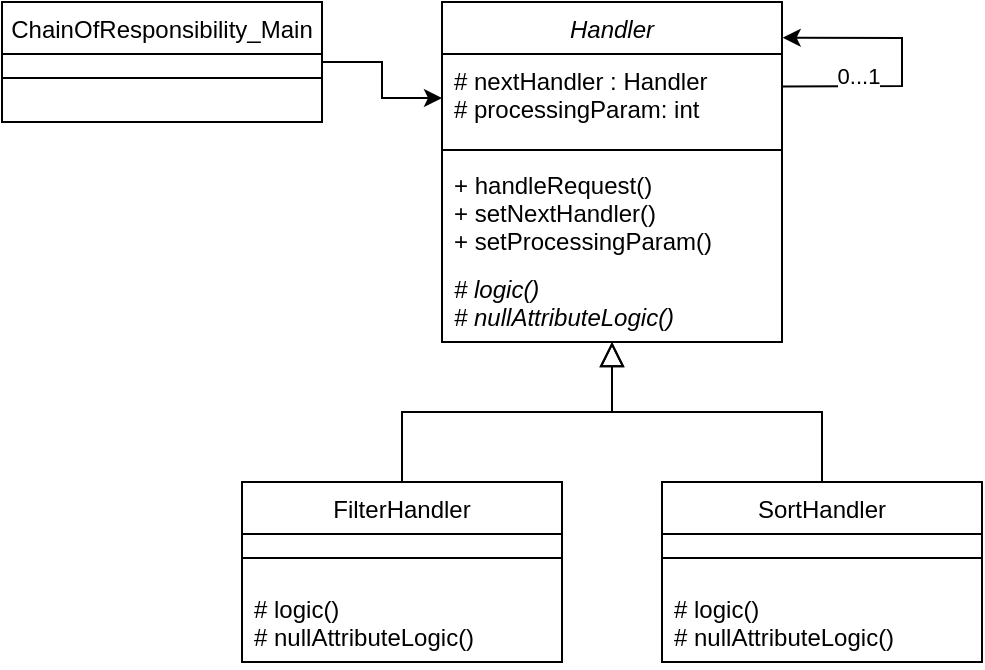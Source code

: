<mxfile version="14.4.3" type="device" pages="9"><diagram id="A_kHXq7lGNWD3aXcwISr" name="Цепочка обязанностей/Chain of responsibility"><mxGraphModel dx="545" dy="601" grid="1" gridSize="10" guides="1" tooltips="1" connect="1" arrows="1" fold="1" page="1" pageScale="1" pageWidth="827" pageHeight="1169" math="0" shadow="0"><root><mxCell id="xWC6QJmMU0L7cCP0p-WT-0"/><mxCell id="xWC6QJmMU0L7cCP0p-WT-1" parent="xWC6QJmMU0L7cCP0p-WT-0"/><mxCell id="xWC6QJmMU0L7cCP0p-WT-2" value="Handler" style="swimlane;fontStyle=2;align=center;verticalAlign=top;childLayout=stackLayout;horizontal=1;startSize=26;horizontalStack=0;resizeParent=1;resizeLast=0;collapsible=1;marginBottom=0;rounded=0;shadow=0;strokeWidth=1;" parent="xWC6QJmMU0L7cCP0p-WT-1" vertex="1"><mxGeometry x="389" y="80" width="170" height="170" as="geometry"><mxRectangle x="230" y="140" width="160" height="26" as="alternateBounds"/></mxGeometry></mxCell><mxCell id="xWC6QJmMU0L7cCP0p-WT-3" value="# nextHandler : Handler &#10;# processingParam: int " style="text;align=left;verticalAlign=top;spacingLeft=4;spacingRight=4;overflow=hidden;rotatable=0;points=[[0,0.5],[1,0.5]];portConstraint=eastwest;" parent="xWC6QJmMU0L7cCP0p-WT-2" vertex="1"><mxGeometry y="26" width="170" height="44" as="geometry"/></mxCell><mxCell id="xWC6QJmMU0L7cCP0p-WT-4" value="" style="line;html=1;strokeWidth=1;align=left;verticalAlign=middle;spacingTop=-1;spacingLeft=3;spacingRight=3;rotatable=0;labelPosition=right;points=[];portConstraint=eastwest;" parent="xWC6QJmMU0L7cCP0p-WT-2" vertex="1"><mxGeometry y="70" width="170" height="8" as="geometry"/></mxCell><mxCell id="xWC6QJmMU0L7cCP0p-WT-5" value="+ handleRequest()&#10;+ setNextHandler()&#10;+ setProcessingParam()&#10;" style="text;align=left;verticalAlign=top;spacingLeft=4;spacingRight=4;overflow=hidden;rotatable=0;points=[[0,0.5],[1,0.5]];portConstraint=eastwest;" parent="xWC6QJmMU0L7cCP0p-WT-2" vertex="1"><mxGeometry y="78" width="170" height="52" as="geometry"/></mxCell><mxCell id="xWC6QJmMU0L7cCP0p-WT-6" value="# logic()&#10;# nullAttributeLogic()" style="text;align=left;verticalAlign=top;spacingLeft=4;spacingRight=4;overflow=hidden;rotatable=0;points=[[0,0.5],[1,0.5]];portConstraint=eastwest;fontStyle=2" parent="xWC6QJmMU0L7cCP0p-WT-2" vertex="1"><mxGeometry y="130" width="170" height="40" as="geometry"/></mxCell><mxCell id="xWC6QJmMU0L7cCP0p-WT-7" value="" style="endArrow=classic;html=1;exitX=0.999;exitY=0.368;exitDx=0;exitDy=0;exitPerimeter=0;entryX=1.002;entryY=0.105;entryDx=0;entryDy=0;entryPerimeter=0;rounded=0;" parent="xWC6QJmMU0L7cCP0p-WT-2" source="xWC6QJmMU0L7cCP0p-WT-3" target="xWC6QJmMU0L7cCP0p-WT-2" edge="1"><mxGeometry width="50" height="50" relative="1" as="geometry"><mxPoint x="200" y="50" as="sourcePoint"/><mxPoint x="250" y="30" as="targetPoint"/><Array as="points"><mxPoint x="230" y="42"/><mxPoint x="230" y="18"/></Array></mxGeometry></mxCell><mxCell id="xWC6QJmMU0L7cCP0p-WT-8" value="0...1" style="edgeLabel;html=1;align=center;verticalAlign=middle;resizable=0;points=[];" parent="xWC6QJmMU0L7cCP0p-WT-7" vertex="1" connectable="0"><mxGeometry x="-0.469" y="5" relative="1" as="geometry"><mxPoint as="offset"/></mxGeometry></mxCell><mxCell id="xWC6QJmMU0L7cCP0p-WT-9" value="FilterHandler" style="swimlane;fontStyle=0;align=center;verticalAlign=top;childLayout=stackLayout;horizontal=1;startSize=26;horizontalStack=0;resizeParent=1;resizeLast=0;collapsible=1;marginBottom=0;rounded=0;shadow=0;strokeWidth=1;" parent="xWC6QJmMU0L7cCP0p-WT-1" vertex="1"><mxGeometry x="289" y="320" width="160" height="90" as="geometry"><mxRectangle x="130" y="380" width="160" height="26" as="alternateBounds"/></mxGeometry></mxCell><mxCell id="xWC6QJmMU0L7cCP0p-WT-10" value="" style="line;html=1;strokeWidth=1;align=left;verticalAlign=middle;spacingTop=-1;spacingLeft=3;spacingRight=3;rotatable=0;labelPosition=right;points=[];portConstraint=eastwest;" parent="xWC6QJmMU0L7cCP0p-WT-9" vertex="1"><mxGeometry y="26" width="160" height="24" as="geometry"/></mxCell><mxCell id="xWC6QJmMU0L7cCP0p-WT-11" value="# logic()&#10;# nullAttributeLogic()" style="text;align=left;verticalAlign=top;spacingLeft=4;spacingRight=4;overflow=hidden;rotatable=0;points=[[0,0.5],[1,0.5]];portConstraint=eastwest;" parent="xWC6QJmMU0L7cCP0p-WT-9" vertex="1"><mxGeometry y="50" width="160" height="40" as="geometry"/></mxCell><mxCell id="xWC6QJmMU0L7cCP0p-WT-12" value="" style="endArrow=block;endSize=10;endFill=0;shadow=0;strokeWidth=1;rounded=0;edgeStyle=elbowEdgeStyle;elbow=vertical;" parent="xWC6QJmMU0L7cCP0p-WT-1" source="xWC6QJmMU0L7cCP0p-WT-9" target="xWC6QJmMU0L7cCP0p-WT-2" edge="1"><mxGeometry width="160" relative="1" as="geometry"><mxPoint x="369" y="163" as="sourcePoint"/><mxPoint x="369" y="163" as="targetPoint"/></mxGeometry></mxCell><mxCell id="xWC6QJmMU0L7cCP0p-WT-13" value="SortHandler" style="swimlane;fontStyle=0;align=center;verticalAlign=top;childLayout=stackLayout;horizontal=1;startSize=26;horizontalStack=0;resizeParent=1;resizeLast=0;collapsible=1;marginBottom=0;rounded=0;shadow=0;strokeWidth=1;" parent="xWC6QJmMU0L7cCP0p-WT-1" vertex="1"><mxGeometry x="499" y="320" width="160" height="90" as="geometry"><mxRectangle x="340" y="380" width="170" height="26" as="alternateBounds"/></mxGeometry></mxCell><mxCell id="xWC6QJmMU0L7cCP0p-WT-14" value="" style="line;html=1;strokeWidth=1;align=left;verticalAlign=middle;spacingTop=-1;spacingLeft=3;spacingRight=3;rotatable=0;labelPosition=right;points=[];portConstraint=eastwest;" parent="xWC6QJmMU0L7cCP0p-WT-13" vertex="1"><mxGeometry y="26" width="160" height="24" as="geometry"/></mxCell><mxCell id="xWC6QJmMU0L7cCP0p-WT-15" value="# logic()&#10;# nullAttributeLogic()" style="text;align=left;verticalAlign=top;spacingLeft=4;spacingRight=4;overflow=hidden;rotatable=0;points=[[0,0.5],[1,0.5]];portConstraint=eastwest;" parent="xWC6QJmMU0L7cCP0p-WT-13" vertex="1"><mxGeometry y="50" width="160" height="40" as="geometry"/></mxCell><mxCell id="xWC6QJmMU0L7cCP0p-WT-16" value="" style="endArrow=block;endSize=10;endFill=0;shadow=0;strokeWidth=1;rounded=0;edgeStyle=elbowEdgeStyle;elbow=vertical;" parent="xWC6QJmMU0L7cCP0p-WT-1" source="xWC6QJmMU0L7cCP0p-WT-13" target="xWC6QJmMU0L7cCP0p-WT-2" edge="1"><mxGeometry width="160" relative="1" as="geometry"><mxPoint x="379" y="333" as="sourcePoint"/><mxPoint x="479" y="231" as="targetPoint"/></mxGeometry></mxCell><mxCell id="xWC6QJmMU0L7cCP0p-WT-17" style="edgeStyle=orthogonalEdgeStyle;rounded=0;orthogonalLoop=1;jettySize=auto;html=1;entryX=0;entryY=0.5;entryDx=0;entryDy=0;" parent="xWC6QJmMU0L7cCP0p-WT-1" source="xWC6QJmMU0L7cCP0p-WT-18" target="xWC6QJmMU0L7cCP0p-WT-3" edge="1"><mxGeometry relative="1" as="geometry"/></mxCell><mxCell id="xWC6QJmMU0L7cCP0p-WT-18" value="ChainOfResponsibility_Main" style="swimlane;fontStyle=0;align=center;verticalAlign=top;childLayout=stackLayout;horizontal=1;startSize=26;horizontalStack=0;resizeParent=1;resizeLast=0;collapsible=1;marginBottom=0;rounded=0;shadow=0;strokeWidth=1;" parent="xWC6QJmMU0L7cCP0p-WT-1" vertex="1"><mxGeometry x="169" y="80" width="160" height="60" as="geometry"><mxRectangle x="130" y="380" width="160" height="26" as="alternateBounds"/></mxGeometry></mxCell><mxCell id="xWC6QJmMU0L7cCP0p-WT-19" value="" style="line;html=1;strokeWidth=1;align=left;verticalAlign=middle;spacingTop=-1;spacingLeft=3;spacingRight=3;rotatable=0;labelPosition=right;points=[];portConstraint=eastwest;" parent="xWC6QJmMU0L7cCP0p-WT-18" vertex="1"><mxGeometry y="26" width="160" height="24" as="geometry"/></mxCell></root></mxGraphModel></diagram><diagram id="xC7Bwh3i-VhdWPtLXP3A" name="Команда/Command"><mxGraphModel dx="1810" dy="707" grid="1" gridSize="10" guides="1" tooltips="1" connect="1" arrows="1" fold="1" page="1" pageScale="1" pageWidth="1169" pageHeight="827" math="0" shadow="0"><root><mxCell id="0"/><mxCell id="1" parent="0"/><mxCell id="4_Q96SK1aDanCaTI-AtU-1" value="&lt;&lt;interface&gt;&gt;&#10;Command" style="swimlane;fontStyle=2;align=center;verticalAlign=top;childLayout=stackLayout;horizontal=1;startSize=40;horizontalStack=0;resizeParent=1;resizeParentMax=0;resizeLast=0;collapsible=1;marginBottom=0;" parent="1" vertex="1"><mxGeometry x="-544" y="40" width="120" height="74" as="geometry"/></mxCell><mxCell id="4_Q96SK1aDanCaTI-AtU-3" value="" style="line;strokeWidth=1;fillColor=none;align=left;verticalAlign=middle;spacingTop=-1;spacingLeft=3;spacingRight=3;rotatable=0;labelPosition=right;points=[];portConstraint=eastwest;" parent="4_Q96SK1aDanCaTI-AtU-1" vertex="1"><mxGeometry y="40" width="120" height="8" as="geometry"/></mxCell><mxCell id="4_Q96SK1aDanCaTI-AtU-4" value="+ execute()" style="text;strokeColor=none;fillColor=none;align=left;verticalAlign=top;spacingLeft=4;spacingRight=4;overflow=hidden;rotatable=0;points=[[0,0.5],[1,0.5]];portConstraint=eastwest;" parent="4_Q96SK1aDanCaTI-AtU-1" vertex="1"><mxGeometry y="48" width="120" height="26" as="geometry"/></mxCell><mxCell id="4_Q96SK1aDanCaTI-AtU-5" value="ClearCommand" style="swimlane;fontStyle=1;align=center;verticalAlign=top;childLayout=stackLayout;horizontal=1;startSize=26;horizontalStack=0;resizeParent=1;resizeParentMax=0;resizeLast=0;collapsible=1;marginBottom=0;" parent="1" vertex="1"><mxGeometry x="-784" y="180" width="120" height="86" as="geometry"/></mxCell><mxCell id="4_Q96SK1aDanCaTI-AtU-6" value="- handler: ListHandler" style="text;strokeColor=none;fillColor=none;align=left;verticalAlign=top;spacingLeft=4;spacingRight=4;overflow=hidden;rotatable=0;points=[[0,0.5],[1,0.5]];portConstraint=eastwest;" parent="4_Q96SK1aDanCaTI-AtU-5" vertex="1"><mxGeometry y="26" width="120" height="26" as="geometry"/></mxCell><mxCell id="4_Q96SK1aDanCaTI-AtU-7" value="" style="line;strokeWidth=1;fillColor=none;align=left;verticalAlign=middle;spacingTop=-1;spacingLeft=3;spacingRight=3;rotatable=0;labelPosition=right;points=[];portConstraint=eastwest;" parent="4_Q96SK1aDanCaTI-AtU-5" vertex="1"><mxGeometry y="52" width="120" height="8" as="geometry"/></mxCell><mxCell id="4_Q96SK1aDanCaTI-AtU-8" value="+ execute()" style="text;strokeColor=none;fillColor=none;align=left;verticalAlign=top;spacingLeft=4;spacingRight=4;overflow=hidden;rotatable=0;points=[[0,0.5],[1,0.5]];portConstraint=eastwest;" parent="4_Q96SK1aDanCaTI-AtU-5" vertex="1"><mxGeometry y="60" width="120" height="26" as="geometry"/></mxCell><mxCell id="4_Q96SK1aDanCaTI-AtU-9" value="AddCommand" style="swimlane;fontStyle=1;align=center;verticalAlign=top;childLayout=stackLayout;horizontal=1;startSize=26;horizontalStack=0;resizeParent=1;resizeParentMax=0;resizeLast=0;collapsible=1;marginBottom=0;" parent="1" vertex="1"><mxGeometry x="-624" y="180" width="120" height="86" as="geometry"/></mxCell><mxCell id="4_Q96SK1aDanCaTI-AtU-10" value="- handler: ListHandler" style="text;strokeColor=none;fillColor=none;align=left;verticalAlign=top;spacingLeft=4;spacingRight=4;overflow=hidden;rotatable=0;points=[[0,0.5],[1,0.5]];portConstraint=eastwest;" parent="4_Q96SK1aDanCaTI-AtU-9" vertex="1"><mxGeometry y="26" width="120" height="26" as="geometry"/></mxCell><mxCell id="4_Q96SK1aDanCaTI-AtU-11" value="" style="line;strokeWidth=1;fillColor=none;align=left;verticalAlign=middle;spacingTop=-1;spacingLeft=3;spacingRight=3;rotatable=0;labelPosition=right;points=[];portConstraint=eastwest;" parent="4_Q96SK1aDanCaTI-AtU-9" vertex="1"><mxGeometry y="52" width="120" height="8" as="geometry"/></mxCell><mxCell id="4_Q96SK1aDanCaTI-AtU-12" value="+ execute()" style="text;strokeColor=none;fillColor=none;align=left;verticalAlign=top;spacingLeft=4;spacingRight=4;overflow=hidden;rotatable=0;points=[[0,0.5],[1,0.5]];portConstraint=eastwest;" parent="4_Q96SK1aDanCaTI-AtU-9" vertex="1"><mxGeometry y="60" width="120" height="26" as="geometry"/></mxCell><mxCell id="4_Q96SK1aDanCaTI-AtU-13" value="SubtractCommand" style="swimlane;fontStyle=1;align=center;verticalAlign=top;childLayout=stackLayout;horizontal=1;startSize=26;horizontalStack=0;resizeParent=1;resizeParentMax=0;resizeLast=0;collapsible=1;marginBottom=0;" parent="1" vertex="1"><mxGeometry x="-464" y="180" width="120" height="86" as="geometry"/></mxCell><mxCell id="4_Q96SK1aDanCaTI-AtU-14" value="- handler: ListHandler" style="text;strokeColor=none;fillColor=none;align=left;verticalAlign=top;spacingLeft=4;spacingRight=4;overflow=hidden;rotatable=0;points=[[0,0.5],[1,0.5]];portConstraint=eastwest;" parent="4_Q96SK1aDanCaTI-AtU-13" vertex="1"><mxGeometry y="26" width="120" height="26" as="geometry"/></mxCell><mxCell id="4_Q96SK1aDanCaTI-AtU-15" value="" style="line;strokeWidth=1;fillColor=none;align=left;verticalAlign=middle;spacingTop=-1;spacingLeft=3;spacingRight=3;rotatable=0;labelPosition=right;points=[];portConstraint=eastwest;" parent="4_Q96SK1aDanCaTI-AtU-13" vertex="1"><mxGeometry y="52" width="120" height="8" as="geometry"/></mxCell><mxCell id="4_Q96SK1aDanCaTI-AtU-16" value="+ execute()" style="text;strokeColor=none;fillColor=none;align=left;verticalAlign=top;spacingLeft=4;spacingRight=4;overflow=hidden;rotatable=0;points=[[0,0.5],[1,0.5]];portConstraint=eastwest;" parent="4_Q96SK1aDanCaTI-AtU-13" vertex="1"><mxGeometry y="60" width="120" height="26" as="geometry"/></mxCell><mxCell id="4_Q96SK1aDanCaTI-AtU-17" value="MultiplyCommand" style="swimlane;fontStyle=1;align=center;verticalAlign=top;childLayout=stackLayout;horizontal=1;startSize=26;horizontalStack=0;resizeParent=1;resizeParentMax=0;resizeLast=0;collapsible=1;marginBottom=0;" parent="1" vertex="1"><mxGeometry x="-304" y="180" width="120" height="86" as="geometry"/></mxCell><mxCell id="4_Q96SK1aDanCaTI-AtU-18" value="- handler: ListHandler" style="text;strokeColor=none;fillColor=none;align=left;verticalAlign=top;spacingLeft=4;spacingRight=4;overflow=hidden;rotatable=0;points=[[0,0.5],[1,0.5]];portConstraint=eastwest;" parent="4_Q96SK1aDanCaTI-AtU-17" vertex="1"><mxGeometry y="26" width="120" height="26" as="geometry"/></mxCell><mxCell id="4_Q96SK1aDanCaTI-AtU-19" value="" style="line;strokeWidth=1;fillColor=none;align=left;verticalAlign=middle;spacingTop=-1;spacingLeft=3;spacingRight=3;rotatable=0;labelPosition=right;points=[];portConstraint=eastwest;" parent="4_Q96SK1aDanCaTI-AtU-17" vertex="1"><mxGeometry y="52" width="120" height="8" as="geometry"/></mxCell><mxCell id="4_Q96SK1aDanCaTI-AtU-20" value="+ execute()" style="text;strokeColor=none;fillColor=none;align=left;verticalAlign=top;spacingLeft=4;spacingRight=4;overflow=hidden;rotatable=0;points=[[0,0.5],[1,0.5]];portConstraint=eastwest;" parent="4_Q96SK1aDanCaTI-AtU-17" vertex="1"><mxGeometry y="60" width="120" height="26" as="geometry"/></mxCell><mxCell id="4_Q96SK1aDanCaTI-AtU-21" value="DivideCommand" style="swimlane;fontStyle=1;align=center;verticalAlign=top;childLayout=stackLayout;horizontal=1;startSize=26;horizontalStack=0;resizeParent=1;resizeParentMax=0;resizeLast=0;collapsible=1;marginBottom=0;" parent="1" vertex="1"><mxGeometry x="-144" y="180" width="120" height="86" as="geometry"><mxRectangle x="640" y="180" width="130" height="26" as="alternateBounds"/></mxGeometry></mxCell><mxCell id="4_Q96SK1aDanCaTI-AtU-22" value="- handler: ListHandler" style="text;strokeColor=none;fillColor=none;align=left;verticalAlign=top;spacingLeft=4;spacingRight=4;overflow=hidden;rotatable=0;points=[[0,0.5],[1,0.5]];portConstraint=eastwest;" parent="4_Q96SK1aDanCaTI-AtU-21" vertex="1"><mxGeometry y="26" width="120" height="26" as="geometry"/></mxCell><mxCell id="4_Q96SK1aDanCaTI-AtU-23" value="" style="line;strokeWidth=1;fillColor=none;align=left;verticalAlign=middle;spacingTop=-1;spacingLeft=3;spacingRight=3;rotatable=0;labelPosition=right;points=[];portConstraint=eastwest;" parent="4_Q96SK1aDanCaTI-AtU-21" vertex="1"><mxGeometry y="52" width="120" height="8" as="geometry"/></mxCell><mxCell id="4_Q96SK1aDanCaTI-AtU-24" value="+ execute()" style="text;strokeColor=none;fillColor=none;align=left;verticalAlign=top;spacingLeft=4;spacingRight=4;overflow=hidden;rotatable=0;points=[[0,0.5],[1,0.5]];portConstraint=eastwest;" parent="4_Q96SK1aDanCaTI-AtU-21" vertex="1"><mxGeometry y="60" width="120" height="26" as="geometry"/></mxCell><mxCell id="4_Q96SK1aDanCaTI-AtU-25" value="InitiateCommand" style="swimlane;fontStyle=1;align=center;verticalAlign=top;childLayout=stackLayout;horizontal=1;startSize=26;horizontalStack=0;resizeParent=1;resizeParentMax=0;resizeLast=0;collapsible=1;marginBottom=0;" parent="1" vertex="1"><mxGeometry x="-944" y="180" width="120" height="86" as="geometry"/></mxCell><mxCell id="4_Q96SK1aDanCaTI-AtU-26" value="- handler: ListHandler" style="text;strokeColor=none;fillColor=none;align=left;verticalAlign=top;spacingLeft=4;spacingRight=4;overflow=hidden;rotatable=0;points=[[0,0.5],[1,0.5]];portConstraint=eastwest;" parent="4_Q96SK1aDanCaTI-AtU-25" vertex="1"><mxGeometry y="26" width="120" height="26" as="geometry"/></mxCell><mxCell id="4_Q96SK1aDanCaTI-AtU-27" value="" style="line;strokeWidth=1;fillColor=none;align=left;verticalAlign=middle;spacingTop=-1;spacingLeft=3;spacingRight=3;rotatable=0;labelPosition=right;points=[];portConstraint=eastwest;" parent="4_Q96SK1aDanCaTI-AtU-25" vertex="1"><mxGeometry y="52" width="120" height="8" as="geometry"/></mxCell><mxCell id="4_Q96SK1aDanCaTI-AtU-28" value="+ execute()" style="text;strokeColor=none;fillColor=none;align=left;verticalAlign=top;spacingLeft=4;spacingRight=4;overflow=hidden;rotatable=0;points=[[0,0.5],[1,0.5]];portConstraint=eastwest;" parent="4_Q96SK1aDanCaTI-AtU-25" vertex="1"><mxGeometry y="60" width="120" height="26" as="geometry"/></mxCell><mxCell id="4_Q96SK1aDanCaTI-AtU-29" value="" style="endArrow=block;dashed=1;endFill=0;endSize=12;html=1;exitX=0.5;exitY=0;exitDx=0;exitDy=0;entryX=0.535;entryY=1.046;entryDx=0;entryDy=0;entryPerimeter=0;edgeStyle=elbowEdgeStyle;elbow=vertical;rounded=0;" parent="1" source="4_Q96SK1aDanCaTI-AtU-9" target="4_Q96SK1aDanCaTI-AtU-4" edge="1"><mxGeometry width="160" relative="1" as="geometry"><mxPoint x="-524" y="170" as="sourcePoint"/><mxPoint x="-364" y="170" as="targetPoint"/></mxGeometry></mxCell><mxCell id="4_Q96SK1aDanCaTI-AtU-30" value="" style="endArrow=block;dashed=1;endFill=0;endSize=12;html=1;exitX=0.5;exitY=0;exitDx=0;exitDy=0;entryX=0.535;entryY=1.046;entryDx=0;entryDy=0;entryPerimeter=0;edgeStyle=elbowEdgeStyle;elbow=vertical;rounded=0;" parent="1" source="4_Q96SK1aDanCaTI-AtU-5" target="4_Q96SK1aDanCaTI-AtU-4" edge="1"><mxGeometry width="160" relative="1" as="geometry"><mxPoint x="-524" y="170" as="sourcePoint"/><mxPoint x="-364" y="170" as="targetPoint"/></mxGeometry></mxCell><mxCell id="4_Q96SK1aDanCaTI-AtU-31" value="" style="endArrow=block;dashed=1;endFill=0;endSize=12;html=1;exitX=0.5;exitY=0;exitDx=0;exitDy=0;entryX=0.535;entryY=1.046;entryDx=0;entryDy=0;entryPerimeter=0;edgeStyle=elbowEdgeStyle;elbow=vertical;rounded=0;" parent="1" source="4_Q96SK1aDanCaTI-AtU-25" target="4_Q96SK1aDanCaTI-AtU-4" edge="1"><mxGeometry width="160" relative="1" as="geometry"><mxPoint x="-524" y="170" as="sourcePoint"/><mxPoint x="-364" y="170" as="targetPoint"/></mxGeometry></mxCell><mxCell id="4_Q96SK1aDanCaTI-AtU-32" value="" style="endArrow=block;dashed=1;endFill=0;endSize=12;html=1;exitX=0.5;exitY=0;exitDx=0;exitDy=0;entryX=0.535;entryY=1.046;entryDx=0;entryDy=0;entryPerimeter=0;edgeStyle=elbowEdgeStyle;elbow=vertical;rounded=0;" parent="1" source="4_Q96SK1aDanCaTI-AtU-13" target="4_Q96SK1aDanCaTI-AtU-4" edge="1"><mxGeometry width="160" relative="1" as="geometry"><mxPoint x="-524" y="170" as="sourcePoint"/><mxPoint x="-364" y="170" as="targetPoint"/></mxGeometry></mxCell><mxCell id="4_Q96SK1aDanCaTI-AtU-33" value="" style="endArrow=block;dashed=1;endFill=0;endSize=12;html=1;exitX=0.5;exitY=0;exitDx=0;exitDy=0;entryX=0.535;entryY=1.046;entryDx=0;entryDy=0;entryPerimeter=0;edgeStyle=elbowEdgeStyle;elbow=vertical;rounded=0;" parent="1" source="4_Q96SK1aDanCaTI-AtU-17" target="4_Q96SK1aDanCaTI-AtU-4" edge="1"><mxGeometry width="160" relative="1" as="geometry"><mxPoint x="-524" y="170" as="sourcePoint"/><mxPoint x="-364" y="170" as="targetPoint"/></mxGeometry></mxCell><mxCell id="4_Q96SK1aDanCaTI-AtU-34" value="" style="endArrow=block;dashed=1;endFill=0;endSize=12;html=1;exitX=0.5;exitY=0;exitDx=0;exitDy=0;entryX=0.535;entryY=1.046;entryDx=0;entryDy=0;entryPerimeter=0;edgeStyle=elbowEdgeStyle;elbow=vertical;rounded=0;" parent="1" source="4_Q96SK1aDanCaTI-AtU-21" target="4_Q96SK1aDanCaTI-AtU-4" edge="1"><mxGeometry width="160" relative="1" as="geometry"><mxPoint x="-524" y="170" as="sourcePoint"/><mxPoint x="-364" y="170" as="targetPoint"/></mxGeometry></mxCell><mxCell id="4_Q96SK1aDanCaTI-AtU-35" value="CommandsController" style="swimlane;fontStyle=1;align=center;verticalAlign=top;childLayout=stackLayout;horizontal=1;startSize=26;horizontalStack=0;resizeParent=1;resizeParentMax=0;resizeLast=0;collapsible=1;marginBottom=0;" parent="1" vertex="1"><mxGeometry x="-1144" y="40" width="160" height="320" as="geometry"/></mxCell><mxCell id="4_Q96SK1aDanCaTI-AtU-36" value="- history: List&lt;String&gt;&#10;- donePointer : int&#10;- undonePointer: int&#10;- initiate: Command&#10;- clear: Command&#10;- add: Command&#10;- subtract: Command&#10;- multiply: Command&#10;- divide: Command" style="text;strokeColor=none;fillColor=none;align=left;verticalAlign=top;spacingLeft=4;spacingRight=4;overflow=hidden;rotatable=0;points=[[0,0.5],[1,0.5]];portConstraint=eastwest;" parent="4_Q96SK1aDanCaTI-AtU-35" vertex="1"><mxGeometry y="26" width="160" height="164" as="geometry"/></mxCell><mxCell id="4_Q96SK1aDanCaTI-AtU-37" value="" style="line;strokeWidth=1;fillColor=none;align=left;verticalAlign=middle;spacingTop=-1;spacingLeft=3;spacingRight=3;rotatable=0;labelPosition=right;points=[];portConstraint=eastwest;" parent="4_Q96SK1aDanCaTI-AtU-35" vertex="1"><mxGeometry y="190" width="160" height="8" as="geometry"/></mxCell><mxCell id="4_Q96SK1aDanCaTI-AtU-38" value="- initiateList()&#10;- clearList()&#10;- add:ToList()&#10;- subtractFromList()&#10;- multiplyList()&#10;- divideList()&#10;- undo()&#10;- redo()" style="text;strokeColor=none;fillColor=none;align=left;verticalAlign=top;spacingLeft=4;spacingRight=4;overflow=hidden;rotatable=0;points=[[0,0.5],[1,0.5]];portConstraint=eastwest;" parent="4_Q96SK1aDanCaTI-AtU-35" vertex="1"><mxGeometry y="198" width="160" height="122" as="geometry"/></mxCell><mxCell id="4_Q96SK1aDanCaTI-AtU-58" style="edgeStyle=elbowEdgeStyle;rounded=0;orthogonalLoop=1;jettySize=auto;elbow=vertical;html=1;entryX=0.496;entryY=1.02;entryDx=0;entryDy=0;entryPerimeter=0;strokeColor=#000000;" parent="1" source="4_Q96SK1aDanCaTI-AtU-39" target="4_Q96SK1aDanCaTI-AtU-38" edge="1"><mxGeometry relative="1" as="geometry"/></mxCell><mxCell id="4_Q96SK1aDanCaTI-AtU-68" style="edgeStyle=elbowEdgeStyle;rounded=0;orthogonalLoop=1;jettySize=auto;elbow=vertical;html=1;strokeColor=#000000;" parent="1" source="4_Q96SK1aDanCaTI-AtU-39" target="4_Q96SK1aDanCaTI-AtU-43" edge="1"><mxGeometry relative="1" as="geometry"><Array as="points"><mxPoint x="-834" y="520"/><mxPoint x="-824" y="570"/></Array></mxGeometry></mxCell><mxCell id="4_Q96SK1aDanCaTI-AtU-39" value="Command_Main" style="swimlane;fontStyle=1;align=center;verticalAlign=top;childLayout=stackLayout;horizontal=1;startSize=26;horizontalStack=0;resizeParent=1;resizeParentMax=0;resizeLast=0;collapsible=1;marginBottom=0;" parent="1" vertex="1"><mxGeometry x="-1144" y="400" width="160" height="60" as="geometry"/></mxCell><mxCell id="4_Q96SK1aDanCaTI-AtU-41" value="" style="line;strokeWidth=1;fillColor=none;align=left;verticalAlign=middle;spacingTop=-1;spacingLeft=3;spacingRight=3;rotatable=0;labelPosition=right;points=[];portConstraint=eastwest;" parent="4_Q96SK1aDanCaTI-AtU-39" vertex="1"><mxGeometry y="26" width="160" height="34" as="geometry"/></mxCell><mxCell id="4_Q96SK1aDanCaTI-AtU-43" value="ListHandler" style="swimlane;fontStyle=1;align=center;verticalAlign=top;childLayout=stackLayout;horizontal=1;startSize=26;horizontalStack=0;resizeParent=1;resizeParentMax=0;resizeLast=0;collapsible=1;marginBottom=0;" parent="1" vertex="1"><mxGeometry x="-564" y="460" width="160" height="160" as="geometry"/></mxCell><mxCell id="4_Q96SK1aDanCaTI-AtU-44" value="- list: List&lt;Double&gt;&#10;" style="text;strokeColor=none;fillColor=none;align=left;verticalAlign=top;spacingLeft=4;spacingRight=4;overflow=hidden;rotatable=0;points=[[0,0.5],[1,0.5]];portConstraint=eastwest;" parent="4_Q96SK1aDanCaTI-AtU-43" vertex="1"><mxGeometry y="26" width="160" height="26" as="geometry"/></mxCell><mxCell id="4_Q96SK1aDanCaTI-AtU-45" value="" style="line;strokeWidth=1;fillColor=none;align=left;verticalAlign=middle;spacingTop=-1;spacingLeft=3;spacingRight=3;rotatable=0;labelPosition=right;points=[];portConstraint=eastwest;" parent="4_Q96SK1aDanCaTI-AtU-43" vertex="1"><mxGeometry y="52" width="160" height="8" as="geometry"/></mxCell><mxCell id="4_Q96SK1aDanCaTI-AtU-46" value="+ initiate()&#10;+ clear()&#10;+ add()&#10;+ subtract()&#10;+ multiply()&#10;+ divide()" style="text;strokeColor=none;fillColor=none;align=left;verticalAlign=top;spacingLeft=4;spacingRight=4;overflow=hidden;rotatable=0;points=[[0,0.5],[1,0.5]];portConstraint=eastwest;" parent="4_Q96SK1aDanCaTI-AtU-43" vertex="1"><mxGeometry y="60" width="160" height="100" as="geometry"/></mxCell><mxCell id="4_Q96SK1aDanCaTI-AtU-47" value="" style="endArrow=diamondThin;endFill=0;endSize=24;html=1;strokeColor=#000000;edgeStyle=elbowEdgeStyle;rounded=0;" parent="1" source="4_Q96SK1aDanCaTI-AtU-1" target="4_Q96SK1aDanCaTI-AtU-35" edge="1"><mxGeometry width="160" relative="1" as="geometry"><mxPoint x="-774" y="360" as="sourcePoint"/><mxPoint x="-614" y="360" as="targetPoint"/><Array as="points"><mxPoint x="-934" y="110"/></Array></mxGeometry></mxCell><mxCell id="4_Q96SK1aDanCaTI-AtU-59" value="" style="endArrow=diamondThin;endFill=0;endSize=24;html=1;strokeColor=#000000;exitX=0.5;exitY=0;exitDx=0;exitDy=0;rounded=0;edgeStyle=elbowEdgeStyle;elbow=vertical;" parent="1" source="4_Q96SK1aDanCaTI-AtU-43" target="4_Q96SK1aDanCaTI-AtU-28" edge="1"><mxGeometry width="160" relative="1" as="geometry"><mxPoint x="-874" y="350" as="sourcePoint"/><mxPoint x="-714" y="350" as="targetPoint"/></mxGeometry></mxCell><mxCell id="4_Q96SK1aDanCaTI-AtU-62" value="" style="endArrow=diamondThin;endFill=0;endSize=24;html=1;strokeColor=#000000;exitX=0.5;exitY=0;exitDx=0;exitDy=0;rounded=0;edgeStyle=elbowEdgeStyle;elbow=vertical;" parent="1" source="4_Q96SK1aDanCaTI-AtU-43" target="4_Q96SK1aDanCaTI-AtU-5" edge="1"><mxGeometry width="160" relative="1" as="geometry"><mxPoint x="-874" y="350" as="sourcePoint"/><mxPoint x="-714" y="350" as="targetPoint"/></mxGeometry></mxCell><mxCell id="4_Q96SK1aDanCaTI-AtU-63" value="" style="endArrow=diamondThin;endFill=0;endSize=24;html=1;strokeColor=#000000;exitX=0.5;exitY=0;exitDx=0;exitDy=0;rounded=0;edgeStyle=elbowEdgeStyle;elbow=vertical;" parent="1" source="4_Q96SK1aDanCaTI-AtU-43" target="4_Q96SK1aDanCaTI-AtU-9" edge="1"><mxGeometry width="160" relative="1" as="geometry"><mxPoint x="-874" y="350" as="sourcePoint"/><mxPoint x="-714" y="350" as="targetPoint"/></mxGeometry></mxCell><mxCell id="4_Q96SK1aDanCaTI-AtU-64" value="" style="endArrow=diamondThin;endFill=0;endSize=24;html=1;strokeColor=#000000;exitX=0.5;exitY=0;exitDx=0;exitDy=0;rounded=0;edgeStyle=elbowEdgeStyle;elbow=vertical;" parent="1" source="4_Q96SK1aDanCaTI-AtU-43" target="4_Q96SK1aDanCaTI-AtU-13" edge="1"><mxGeometry width="160" relative="1" as="geometry"><mxPoint x="-874" y="350" as="sourcePoint"/><mxPoint x="-714" y="350" as="targetPoint"/></mxGeometry></mxCell><mxCell id="4_Q96SK1aDanCaTI-AtU-65" value="" style="endArrow=diamondThin;endFill=0;endSize=24;html=1;strokeColor=#000000;exitX=0.5;exitY=0;exitDx=0;exitDy=0;rounded=0;edgeStyle=elbowEdgeStyle;elbow=vertical;" parent="1" source="4_Q96SK1aDanCaTI-AtU-43" target="4_Q96SK1aDanCaTI-AtU-17" edge="1"><mxGeometry width="160" relative="1" as="geometry"><mxPoint x="-874" y="350" as="sourcePoint"/><mxPoint x="-714" y="350" as="targetPoint"/></mxGeometry></mxCell><mxCell id="4_Q96SK1aDanCaTI-AtU-66" value="" style="endArrow=diamondThin;endFill=0;endSize=24;html=1;strokeColor=#000000;exitX=0.5;exitY=0;exitDx=0;exitDy=0;rounded=0;edgeStyle=elbowEdgeStyle;elbow=vertical;" parent="1" source="4_Q96SK1aDanCaTI-AtU-43" target="4_Q96SK1aDanCaTI-AtU-21" edge="1"><mxGeometry width="160" relative="1" as="geometry"><mxPoint x="-874" y="350" as="sourcePoint"/><mxPoint x="-714" y="350" as="targetPoint"/></mxGeometry></mxCell><mxCell id="4_Q96SK1aDanCaTI-AtU-70" value="" style="endArrow=block;dashed=1;endFill=0;endSize=12;html=1;strokeColor=#000000;entryX=0.361;entryY=1.154;entryDx=0;entryDy=0;entryPerimeter=0;rounded=0;edgeStyle=elbowEdgeStyle;elbow=vertical;" parent="1" source="4_Q96SK1aDanCaTI-AtU-39" target="4_Q96SK1aDanCaTI-AtU-28" edge="1"><mxGeometry width="160" relative="1" as="geometry"><mxPoint x="-834" y="420" as="sourcePoint"/><mxPoint x="-674" y="420" as="targetPoint"/><Array as="points"><mxPoint x="-964" y="435"/></Array></mxGeometry></mxCell><mxCell id="4_Q96SK1aDanCaTI-AtU-71" value="" style="endArrow=block;dashed=1;endFill=0;endSize=12;html=1;strokeColor=#000000;entryX=0.25;entryY=1;entryDx=0;entryDy=0;rounded=0;edgeStyle=elbowEdgeStyle;elbow=vertical;" parent="1" source="4_Q96SK1aDanCaTI-AtU-39" target="4_Q96SK1aDanCaTI-AtU-5" edge="1"><mxGeometry width="160" relative="1" as="geometry"><mxPoint x="-834" y="420" as="sourcePoint"/><mxPoint x="-674" y="420" as="targetPoint"/><Array as="points"><mxPoint x="-874" y="435"/></Array></mxGeometry></mxCell><mxCell id="4_Q96SK1aDanCaTI-AtU-72" value="" style="endArrow=block;dashed=1;endFill=0;endSize=12;html=1;strokeColor=#000000;entryX=0.217;entryY=1.103;entryDx=0;entryDy=0;rounded=0;edgeStyle=elbowEdgeStyle;elbow=vertical;entryPerimeter=0;" parent="1" source="4_Q96SK1aDanCaTI-AtU-39" target="4_Q96SK1aDanCaTI-AtU-12" edge="1"><mxGeometry width="160" relative="1" as="geometry"><mxPoint x="-834" y="420" as="sourcePoint"/><mxPoint x="-674" y="420" as="targetPoint"/><Array as="points"><mxPoint x="-814" y="435"/></Array></mxGeometry></mxCell><mxCell id="4_Q96SK1aDanCaTI-AtU-73" value="" style="endArrow=block;dashed=1;endFill=0;endSize=12;html=1;strokeColor=#000000;entryX=0.249;entryY=1.17;entryDx=0;entryDy=0;rounded=0;edgeStyle=elbowEdgeStyle;elbow=vertical;entryPerimeter=0;" parent="1" source="4_Q96SK1aDanCaTI-AtU-39" target="4_Q96SK1aDanCaTI-AtU-16" edge="1"><mxGeometry width="160" relative="1" as="geometry"><mxPoint x="-834" y="420" as="sourcePoint"/><mxPoint x="-674" y="420" as="targetPoint"/><Array as="points"><mxPoint x="-714" y="435"/></Array></mxGeometry></mxCell><mxCell id="4_Q96SK1aDanCaTI-AtU-74" value="" style="endArrow=block;dashed=1;endFill=0;endSize=12;html=1;strokeColor=#000000;entryX=0.182;entryY=1.146;entryDx=0;entryDy=0;rounded=0;edgeStyle=elbowEdgeStyle;elbow=vertical;entryPerimeter=0;" parent="1" source="4_Q96SK1aDanCaTI-AtU-39" target="4_Q96SK1aDanCaTI-AtU-20" edge="1"><mxGeometry width="160" relative="1" as="geometry"><mxPoint x="-834" y="420" as="sourcePoint"/><mxPoint x="-674" y="420" as="targetPoint"/><Array as="points"><mxPoint x="-654" y="435"/></Array></mxGeometry></mxCell><mxCell id="4_Q96SK1aDanCaTI-AtU-75" value="" style="endArrow=block;dashed=1;endFill=0;endSize=12;html=1;strokeColor=#000000;entryX=0.202;entryY=1.238;entryDx=0;entryDy=0;rounded=0;edgeStyle=elbowEdgeStyle;elbow=vertical;entryPerimeter=0;" parent="1" source="4_Q96SK1aDanCaTI-AtU-39" target="4_Q96SK1aDanCaTI-AtU-24" edge="1"><mxGeometry width="160" relative="1" as="geometry"><mxPoint x="-834" y="420" as="sourcePoint"/><mxPoint x="-674" y="420" as="targetPoint"/><Array as="points"><mxPoint x="-584" y="435"/></Array></mxGeometry></mxCell></root></mxGraphModel></diagram><diagram id="tL8w2kD2xYVbjw1iTk_1" name="Интерпретатор/Interpreter"><mxGraphModel dx="1333" dy="601" grid="1" gridSize="10" guides="1" tooltips="1" connect="1" arrows="1" fold="1" page="1" pageScale="1" pageWidth="827" pageHeight="1169" math="0" shadow="0"><root><mxCell id="zkM-yGBSzhsKmq27IDN9-0"/><mxCell id="zkM-yGBSzhsKmq27IDN9-1" parent="zkM-yGBSzhsKmq27IDN9-0"/><mxCell id="zkM-yGBSzhsKmq27IDN9-2" value="&lt;&lt;interface&gt;&gt;&#10;Expression" style="swimlane;fontStyle=2;align=center;verticalAlign=top;childLayout=stackLayout;horizontal=1;startSize=40;horizontalStack=0;resizeParent=1;resizeParentMax=0;resizeLast=0;collapsible=1;marginBottom=0;" parent="zkM-yGBSzhsKmq27IDN9-1" vertex="1"><mxGeometry x="574" y="120" width="160" height="84" as="geometry"/></mxCell><mxCell id="zkM-yGBSzhsKmq27IDN9-3" value=" " style="text;strokeColor=none;fillColor=none;align=left;verticalAlign=top;spacingLeft=4;spacingRight=4;overflow=hidden;rotatable=0;points=[[0,0.5],[1,0.5]];portConstraint=eastwest;" parent="zkM-yGBSzhsKmq27IDN9-2" vertex="1"><mxGeometry y="40" width="160" height="10" as="geometry"/></mxCell><mxCell id="zkM-yGBSzhsKmq27IDN9-4" value="" style="line;strokeWidth=1;fillColor=none;align=left;verticalAlign=middle;spacingTop=-1;spacingLeft=3;spacingRight=3;rotatable=0;labelPosition=right;points=[];portConstraint=eastwest;" parent="zkM-yGBSzhsKmq27IDN9-2" vertex="1"><mxGeometry y="50" width="160" height="8" as="geometry"/></mxCell><mxCell id="zkM-yGBSzhsKmq27IDN9-5" value="+ interpret(Context)" style="text;strokeColor=none;fillColor=none;align=left;verticalAlign=top;spacingLeft=4;spacingRight=4;overflow=hidden;rotatable=0;points=[[0,0.5],[1,0.5]];portConstraint=eastwest;" parent="zkM-yGBSzhsKmq27IDN9-2" vertex="1"><mxGeometry y="58" width="160" height="26" as="geometry"/></mxCell><mxCell id="zkM-yGBSzhsKmq27IDN9-6" value="LettersOnlyExpression" style="swimlane;fontStyle=1;align=center;verticalAlign=top;childLayout=stackLayout;horizontal=1;startSize=26;horizontalStack=0;resizeParent=1;resizeParentMax=0;resizeLast=0;collapsible=1;marginBottom=0;" parent="zkM-yGBSzhsKmq27IDN9-1" vertex="1"><mxGeometry x="174" y="280" width="160" height="86" as="geometry"/></mxCell><mxCell id="zkM-yGBSzhsKmq27IDN9-7" value="- string: String" style="text;strokeColor=none;fillColor=none;align=left;verticalAlign=top;spacingLeft=4;spacingRight=4;overflow=hidden;rotatable=0;points=[[0,0.5],[1,0.5]];portConstraint=eastwest;" parent="zkM-yGBSzhsKmq27IDN9-6" vertex="1"><mxGeometry y="26" width="160" height="26" as="geometry"/></mxCell><mxCell id="zkM-yGBSzhsKmq27IDN9-8" value="" style="line;strokeWidth=1;fillColor=none;align=left;verticalAlign=middle;spacingTop=-1;spacingLeft=3;spacingRight=3;rotatable=0;labelPosition=right;points=[];portConstraint=eastwest;" parent="zkM-yGBSzhsKmq27IDN9-6" vertex="1"><mxGeometry y="52" width="160" height="8" as="geometry"/></mxCell><mxCell id="zkM-yGBSzhsKmq27IDN9-9" value="+ interpret(Context)" style="text;strokeColor=none;fillColor=none;align=left;verticalAlign=top;spacingLeft=4;spacingRight=4;overflow=hidden;rotatable=0;points=[[0,0.5],[1,0.5]];portConstraint=eastwest;" parent="zkM-yGBSzhsKmq27IDN9-6" vertex="1"><mxGeometry y="60" width="160" height="26" as="geometry"/></mxCell><mxCell id="zkM-yGBSzhsKmq27IDN9-10" value="NoConsonantsExpression" style="swimlane;fontStyle=1;align=center;verticalAlign=top;childLayout=stackLayout;horizontal=1;startSize=26;horizontalStack=0;resizeParent=1;resizeParentMax=0;resizeLast=0;collapsible=1;marginBottom=0;" parent="zkM-yGBSzhsKmq27IDN9-1" vertex="1"><mxGeometry x="374" y="280" width="160" height="86" as="geometry"/></mxCell><mxCell id="zkM-yGBSzhsKmq27IDN9-11" value="- string: String" style="text;strokeColor=none;fillColor=none;align=left;verticalAlign=top;spacingLeft=4;spacingRight=4;overflow=hidden;rotatable=0;points=[[0,0.5],[1,0.5]];portConstraint=eastwest;" parent="zkM-yGBSzhsKmq27IDN9-10" vertex="1"><mxGeometry y="26" width="160" height="26" as="geometry"/></mxCell><mxCell id="zkM-yGBSzhsKmq27IDN9-12" value="" style="line;strokeWidth=1;fillColor=none;align=left;verticalAlign=middle;spacingTop=-1;spacingLeft=3;spacingRight=3;rotatable=0;labelPosition=right;points=[];portConstraint=eastwest;" parent="zkM-yGBSzhsKmq27IDN9-10" vertex="1"><mxGeometry y="52" width="160" height="8" as="geometry"/></mxCell><mxCell id="zkM-yGBSzhsKmq27IDN9-13" value="+ interpret(Context)" style="text;strokeColor=none;fillColor=none;align=left;verticalAlign=top;spacingLeft=4;spacingRight=4;overflow=hidden;rotatable=0;points=[[0,0.5],[1,0.5]];portConstraint=eastwest;" parent="zkM-yGBSzhsKmq27IDN9-10" vertex="1"><mxGeometry y="60" width="160" height="26" as="geometry"/></mxCell><mxCell id="zkM-yGBSzhsKmq27IDN9-14" value="NoVowelsExpression" style="swimlane;fontStyle=1;align=center;verticalAlign=top;childLayout=stackLayout;horizontal=1;startSize=26;horizontalStack=0;resizeParent=1;resizeParentMax=0;resizeLast=0;collapsible=1;marginBottom=0;" parent="zkM-yGBSzhsKmq27IDN9-1" vertex="1"><mxGeometry x="574" y="280" width="160" height="86" as="geometry"/></mxCell><mxCell id="zkM-yGBSzhsKmq27IDN9-15" value="- string: String" style="text;strokeColor=none;fillColor=none;align=left;verticalAlign=top;spacingLeft=4;spacingRight=4;overflow=hidden;rotatable=0;points=[[0,0.5],[1,0.5]];portConstraint=eastwest;" parent="zkM-yGBSzhsKmq27IDN9-14" vertex="1"><mxGeometry y="26" width="160" height="26" as="geometry"/></mxCell><mxCell id="zkM-yGBSzhsKmq27IDN9-16" value="" style="line;strokeWidth=1;fillColor=none;align=left;verticalAlign=middle;spacingTop=-1;spacingLeft=3;spacingRight=3;rotatable=0;labelPosition=right;points=[];portConstraint=eastwest;" parent="zkM-yGBSzhsKmq27IDN9-14" vertex="1"><mxGeometry y="52" width="160" height="8" as="geometry"/></mxCell><mxCell id="zkM-yGBSzhsKmq27IDN9-17" value="+ interpret(Context)" style="text;strokeColor=none;fillColor=none;align=left;verticalAlign=top;spacingLeft=4;spacingRight=4;overflow=hidden;rotatable=0;points=[[0,0.5],[1,0.5]];portConstraint=eastwest;" parent="zkM-yGBSzhsKmq27IDN9-14" vertex="1"><mxGeometry y="60" width="160" height="26" as="geometry"/></mxCell><mxCell id="zkM-yGBSzhsKmq27IDN9-18" value="" style="endArrow=block;dashed=1;endFill=0;endSize=12;html=1;exitX=0.5;exitY=0;exitDx=0;exitDy=0;edgeStyle=elbowEdgeStyle;elbow=vertical;rounded=0;" parent="zkM-yGBSzhsKmq27IDN9-1" source="zkM-yGBSzhsKmq27IDN9-6" target="zkM-yGBSzhsKmq27IDN9-5" edge="1"><mxGeometry width="160" relative="1" as="geometry"><mxPoint x="424" y="350" as="sourcePoint"/><mxPoint x="584" y="350" as="targetPoint"/></mxGeometry></mxCell><mxCell id="zkM-yGBSzhsKmq27IDN9-19" value="" style="endArrow=block;dashed=1;endFill=0;endSize=12;html=1;exitX=0.5;exitY=0;exitDx=0;exitDy=0;edgeStyle=elbowEdgeStyle;elbow=vertical;rounded=0;" parent="zkM-yGBSzhsKmq27IDN9-1" source="zkM-yGBSzhsKmq27IDN9-10" target="zkM-yGBSzhsKmq27IDN9-5" edge="1"><mxGeometry width="160" relative="1" as="geometry"><mxPoint x="424" y="350" as="sourcePoint"/><mxPoint x="584" y="350" as="targetPoint"/></mxGeometry></mxCell><mxCell id="zkM-yGBSzhsKmq27IDN9-20" value="" style="endArrow=block;dashed=1;endFill=0;endSize=12;html=1;exitX=0.5;exitY=0;exitDx=0;exitDy=0;edgeStyle=elbowEdgeStyle;elbow=vertical;rounded=0;" parent="zkM-yGBSzhsKmq27IDN9-1" source="zkM-yGBSzhsKmq27IDN9-14" target="zkM-yGBSzhsKmq27IDN9-5" edge="1"><mxGeometry width="160" relative="1" as="geometry"><mxPoint x="424" y="350" as="sourcePoint"/><mxPoint x="584" y="350" as="targetPoint"/></mxGeometry></mxCell><mxCell id="zkM-yGBSzhsKmq27IDN9-21" value="Main_Interpreter" style="swimlane;fontStyle=1;align=center;verticalAlign=top;childLayout=stackLayout;horizontal=1;startSize=26;horizontalStack=0;resizeParent=1;resizeParentMax=0;resizeLast=0;collapsible=1;marginBottom=0;" parent="zkM-yGBSzhsKmq27IDN9-1" vertex="1"><mxGeometry x="334" y="120" width="160" height="100" as="geometry"/></mxCell><mxCell id="zkM-yGBSzhsKmq27IDN9-22" value="- context: Context" style="text;strokeColor=none;fillColor=none;align=left;verticalAlign=top;spacingLeft=4;spacingRight=4;overflow=hidden;rotatable=0;points=[[0,0.5],[1,0.5]];portConstraint=eastwest;" parent="zkM-yGBSzhsKmq27IDN9-21" vertex="1"><mxGeometry y="26" width="160" height="26" as="geometry"/></mxCell><mxCell id="zkM-yGBSzhsKmq27IDN9-23" value="" style="line;strokeWidth=1;fillColor=none;align=left;verticalAlign=middle;spacingTop=-1;spacingLeft=3;spacingRight=3;rotatable=0;labelPosition=right;points=[];portConstraint=eastwest;" parent="zkM-yGBSzhsKmq27IDN9-21" vertex="1"><mxGeometry y="52" width="160" height="8" as="geometry"/></mxCell><mxCell id="zkM-yGBSzhsKmq27IDN9-24" value="+ main()&#10;+ interpret()" style="text;strokeColor=none;fillColor=none;align=left;verticalAlign=top;spacingLeft=4;spacingRight=4;overflow=hidden;rotatable=0;points=[[0,0.5],[1,0.5]];portConstraint=eastwest;" parent="zkM-yGBSzhsKmq27IDN9-21" vertex="1"><mxGeometry y="60" width="160" height="40" as="geometry"/></mxCell><mxCell id="zkM-yGBSzhsKmq27IDN9-25" value="Context" style="swimlane;fontStyle=1;align=center;verticalAlign=top;childLayout=stackLayout;horizontal=1;startSize=26;horizontalStack=0;resizeParent=1;resizeParentMax=0;resizeLast=0;collapsible=1;marginBottom=0;" parent="zkM-yGBSzhsKmq27IDN9-1" vertex="1"><mxGeometry x="94" y="120" width="160" height="100" as="geometry"/></mxCell><mxCell id="zkM-yGBSzhsKmq27IDN9-26" value=" " style="text;strokeColor=none;fillColor=none;align=left;verticalAlign=top;spacingLeft=4;spacingRight=4;overflow=hidden;rotatable=0;points=[[0,0.5],[1,0.5]];portConstraint=eastwest;" parent="zkM-yGBSzhsKmq27IDN9-25" vertex="1"><mxGeometry y="26" width="160" height="14" as="geometry"/></mxCell><mxCell id="zkM-yGBSzhsKmq27IDN9-27" value="" style="line;strokeWidth=1;fillColor=none;align=left;verticalAlign=middle;spacingTop=-1;spacingLeft=3;spacingRight=3;rotatable=0;labelPosition=right;points=[];portConstraint=eastwest;" parent="zkM-yGBSzhsKmq27IDN9-25" vertex="1"><mxGeometry y="40" width="160" height="8" as="geometry"/></mxCell><mxCell id="zkM-yGBSzhsKmq27IDN9-28" value="+ getWithoutVowels()&#10;+ getWithoutConsonants()&#10;+ getLettersOnly()" style="text;strokeColor=none;fillColor=none;align=left;verticalAlign=top;spacingLeft=4;spacingRight=4;overflow=hidden;rotatable=0;points=[[0,0.5],[1,0.5]];portConstraint=eastwest;" parent="zkM-yGBSzhsKmq27IDN9-25" vertex="1"><mxGeometry y="48" width="160" height="52" as="geometry"/></mxCell><mxCell id="zkM-yGBSzhsKmq27IDN9-29" value="" style="endArrow=diamondThin;endFill=1;endSize=24;html=1;rounded=0;edgeStyle=elbowEdgeStyle;" parent="zkM-yGBSzhsKmq27IDN9-1" source="zkM-yGBSzhsKmq27IDN9-25" target="zkM-yGBSzhsKmq27IDN9-21" edge="1"><mxGeometry width="160" relative="1" as="geometry"><mxPoint x="-156" y="280" as="sourcePoint"/><mxPoint x="4" y="280" as="targetPoint"/></mxGeometry></mxCell><mxCell id="zkM-yGBSzhsKmq27IDN9-30" value="" style="endArrow=diamondThin;endFill=1;endSize=24;html=1;rounded=0;edgeStyle=elbowEdgeStyle;" parent="zkM-yGBSzhsKmq27IDN9-1" source="zkM-yGBSzhsKmq27IDN9-2" target="zkM-yGBSzhsKmq27IDN9-22" edge="1"><mxGeometry width="160" relative="1" as="geometry"><mxPoint x="-156" y="280" as="sourcePoint"/><mxPoint x="134" y="159" as="targetPoint"/><Array as="points"><mxPoint x="544" y="159"/></Array></mxGeometry></mxCell></root></mxGraphModel></diagram><diagram id="sI8RZnmYirBvmhO-hv0L" name="Итератор/Iterator"><mxGraphModel dx="545" dy="601" grid="1" gridSize="10" guides="1" tooltips="1" connect="1" arrows="1" fold="1" page="1" pageScale="1" pageWidth="827" pageHeight="1169" math="0" shadow="0"><root><mxCell id="ZHMwPgrY7qOvluFex5z0-0"/><mxCell id="ZHMwPgrY7qOvluFex5z0-1" parent="ZHMwPgrY7qOvluFex5z0-0"/><mxCell id="ZHMwPgrY7qOvluFex5z0-2" value="Main" style="swimlane;fontStyle=1;align=center;verticalAlign=top;childLayout=stackLayout;horizontal=1;startSize=26;horizontalStack=0;resizeParent=1;resizeParentMax=0;resizeLast=0;collapsible=1;marginBottom=0;" parent="ZHMwPgrY7qOvluFex5z0-1" vertex="1"><mxGeometry x="344" y="50" width="160" height="86" as="geometry"/></mxCell><mxCell id="ZHMwPgrY7qOvluFex5z0-3" value=" " style="text;strokeColor=none;fillColor=none;align=left;verticalAlign=top;spacingLeft=4;spacingRight=4;overflow=hidden;rotatable=0;points=[[0,0.5],[1,0.5]];portConstraint=eastwest;" parent="ZHMwPgrY7qOvluFex5z0-2" vertex="1"><mxGeometry y="26" width="160" height="26" as="geometry"/></mxCell><mxCell id="ZHMwPgrY7qOvluFex5z0-4" value="" style="line;strokeWidth=1;fillColor=none;align=left;verticalAlign=middle;spacingTop=-1;spacingLeft=3;spacingRight=3;rotatable=0;labelPosition=right;points=[];portConstraint=eastwest;" parent="ZHMwPgrY7qOvluFex5z0-2" vertex="1"><mxGeometry y="52" width="160" height="8" as="geometry"/></mxCell><mxCell id="ZHMwPgrY7qOvluFex5z0-5" value="main()" style="text;strokeColor=none;fillColor=none;align=left;verticalAlign=top;spacingLeft=4;spacingRight=4;overflow=hidden;rotatable=0;points=[[0,0.5],[1,0.5]];portConstraint=eastwest;" parent="ZHMwPgrY7qOvluFex5z0-2" vertex="1"><mxGeometry y="60" width="160" height="26" as="geometry"/></mxCell><mxCell id="ZHMwPgrY7qOvluFex5z0-6" value="&lt;&lt;interface&gt;&gt;&#10;Aggregate" style="swimlane;fontStyle=2;align=center;verticalAlign=top;childLayout=stackLayout;horizontal=1;startSize=40;horizontalStack=0;resizeParent=1;resizeParentMax=0;resizeLast=0;collapsible=1;marginBottom=0;" parent="ZHMwPgrY7qOvluFex5z0-1" vertex="1"><mxGeometry x="214" y="230" width="160" height="100" as="geometry"/></mxCell><mxCell id="ZHMwPgrY7qOvluFex5z0-7" value=" " style="text;strokeColor=none;fillColor=none;align=left;verticalAlign=top;spacingLeft=4;spacingRight=4;overflow=hidden;rotatable=0;points=[[0,0.5],[1,0.5]];portConstraint=eastwest;" parent="ZHMwPgrY7qOvluFex5z0-6" vertex="1"><mxGeometry y="40" width="160" height="26" as="geometry"/></mxCell><mxCell id="ZHMwPgrY7qOvluFex5z0-8" value="" style="line;strokeWidth=1;fillColor=none;align=left;verticalAlign=middle;spacingTop=-1;spacingLeft=3;spacingRight=3;rotatable=0;labelPosition=right;points=[];portConstraint=eastwest;" parent="ZHMwPgrY7qOvluFex5z0-6" vertex="1"><mxGeometry y="66" width="160" height="8" as="geometry"/></mxCell><mxCell id="ZHMwPgrY7qOvluFex5z0-9" value="+ createIterator()" style="text;strokeColor=none;fillColor=none;align=left;verticalAlign=top;spacingLeft=4;spacingRight=4;overflow=hidden;rotatable=0;points=[[0,0.5],[1,0.5]];portConstraint=eastwest;" parent="ZHMwPgrY7qOvluFex5z0-6" vertex="1"><mxGeometry y="74" width="160" height="26" as="geometry"/></mxCell><mxCell id="ZHMwPgrY7qOvluFex5z0-10" value="&lt;&lt;interface&gt;&gt;&#10;Iterator" style="swimlane;fontStyle=2;align=center;verticalAlign=top;childLayout=stackLayout;horizontal=1;startSize=40;horizontalStack=0;resizeParent=1;resizeParentMax=0;resizeLast=0;collapsible=1;marginBottom=0;" parent="ZHMwPgrY7qOvluFex5z0-1" vertex="1"><mxGeometry x="454" y="230" width="160" height="110" as="geometry"/></mxCell><mxCell id="ZHMwPgrY7qOvluFex5z0-11" value=" " style="text;strokeColor=none;fillColor=none;align=left;verticalAlign=top;spacingLeft=4;spacingRight=4;overflow=hidden;rotatable=0;points=[[0,0.5],[1,0.5]];portConstraint=eastwest;" parent="ZHMwPgrY7qOvluFex5z0-10" vertex="1"><mxGeometry y="40" width="160" height="26" as="geometry"/></mxCell><mxCell id="ZHMwPgrY7qOvluFex5z0-12" value="" style="line;strokeWidth=1;fillColor=none;align=left;verticalAlign=middle;spacingTop=-1;spacingLeft=3;spacingRight=3;rotatable=0;labelPosition=right;points=[];portConstraint=eastwest;" parent="ZHMwPgrY7qOvluFex5z0-10" vertex="1"><mxGeometry y="66" width="160" height="8" as="geometry"/></mxCell><mxCell id="ZHMwPgrY7qOvluFex5z0-13" value="+ hasNext()&#10;+ next()" style="text;strokeColor=none;fillColor=none;align=left;verticalAlign=top;spacingLeft=4;spacingRight=4;overflow=hidden;rotatable=0;points=[[0,0.5],[1,0.5]];portConstraint=eastwest;" parent="ZHMwPgrY7qOvluFex5z0-10" vertex="1"><mxGeometry y="74" width="160" height="36" as="geometry"/></mxCell><mxCell id="ZHMwPgrY7qOvluFex5z0-14" value="Data" style="swimlane;fontStyle=1;align=center;verticalAlign=top;childLayout=stackLayout;horizontal=1;startSize=30;horizontalStack=0;resizeParent=1;resizeParentMax=0;resizeLast=0;collapsible=1;marginBottom=0;" parent="ZHMwPgrY7qOvluFex5z0-1" vertex="1"><mxGeometry x="214" y="390" width="160" height="90" as="geometry"/></mxCell><mxCell id="ZHMwPgrY7qOvluFex5z0-15" value="- data: String" style="text;strokeColor=none;fillColor=none;align=left;verticalAlign=top;spacingLeft=4;spacingRight=4;overflow=hidden;rotatable=0;points=[[0,0.5],[1,0.5]];portConstraint=eastwest;" parent="ZHMwPgrY7qOvluFex5z0-14" vertex="1"><mxGeometry y="30" width="160" height="26" as="geometry"/></mxCell><mxCell id="ZHMwPgrY7qOvluFex5z0-16" value="" style="line;strokeWidth=1;fillColor=none;align=left;verticalAlign=middle;spacingTop=-1;spacingLeft=3;spacingRight=3;rotatable=0;labelPosition=right;points=[];portConstraint=eastwest;" parent="ZHMwPgrY7qOvluFex5z0-14" vertex="1"><mxGeometry y="56" width="160" height="8" as="geometry"/></mxCell><mxCell id="ZHMwPgrY7qOvluFex5z0-17" value="+ createIterator()" style="text;strokeColor=none;fillColor=none;align=left;verticalAlign=top;spacingLeft=4;spacingRight=4;overflow=hidden;rotatable=0;points=[[0,0.5],[1,0.5]];portConstraint=eastwest;" parent="ZHMwPgrY7qOvluFex5z0-14" vertex="1"><mxGeometry y="64" width="160" height="26" as="geometry"/></mxCell><mxCell id="ZHMwPgrY7qOvluFex5z0-18" value="" style="endArrow=block;dashed=1;endFill=0;endSize=12;html=1;exitX=0.5;exitY=0;exitDx=0;exitDy=0;" parent="ZHMwPgrY7qOvluFex5z0-1" source="ZHMwPgrY7qOvluFex5z0-14" target="ZHMwPgrY7qOvluFex5z0-9" edge="1"><mxGeometry width="160" relative="1" as="geometry"><mxPoint x="334" y="260" as="sourcePoint"/><mxPoint x="494" y="260" as="targetPoint"/></mxGeometry></mxCell><mxCell id="ZHMwPgrY7qOvluFex5z0-19" value="return" style="html=1;verticalAlign=bottom;endArrow=open;dashed=1;endSize=8;" parent="ZHMwPgrY7qOvluFex5z0-1" source="ZHMwPgrY7qOvluFex5z0-7" target="ZHMwPgrY7qOvluFex5z0-11" edge="1"><mxGeometry relative="1" as="geometry"><mxPoint x="464" y="370" as="sourcePoint"/><mxPoint x="384" y="370" as="targetPoint"/></mxGeometry></mxCell><mxCell id="ZHMwPgrY7qOvluFex5z0-20" value="DataIterator" style="swimlane;fontStyle=1;align=center;verticalAlign=top;childLayout=stackLayout;horizontal=1;startSize=30;horizontalStack=0;resizeParent=1;resizeParentMax=0;resizeLast=0;collapsible=1;marginBottom=0;" parent="ZHMwPgrY7qOvluFex5z0-1" vertex="1"><mxGeometry x="454" y="390" width="160" height="100" as="geometry"/></mxCell><mxCell id="ZHMwPgrY7qOvluFex5z0-21" value="- nextPointer: int" style="text;strokeColor=none;fillColor=none;align=left;verticalAlign=top;spacingLeft=4;spacingRight=4;overflow=hidden;rotatable=0;points=[[0,0.5],[1,0.5]];portConstraint=eastwest;" parent="ZHMwPgrY7qOvluFex5z0-20" vertex="1"><mxGeometry y="30" width="160" height="26" as="geometry"/></mxCell><mxCell id="ZHMwPgrY7qOvluFex5z0-22" value="" style="line;strokeWidth=1;fillColor=none;align=left;verticalAlign=middle;spacingTop=-1;spacingLeft=3;spacingRight=3;rotatable=0;labelPosition=right;points=[];portConstraint=eastwest;" parent="ZHMwPgrY7qOvluFex5z0-20" vertex="1"><mxGeometry y="56" width="160" height="8" as="geometry"/></mxCell><mxCell id="ZHMwPgrY7qOvluFex5z0-23" value="+ hasNext()&#10;+ next()" style="text;strokeColor=none;fillColor=none;align=left;verticalAlign=top;spacingLeft=4;spacingRight=4;overflow=hidden;rotatable=0;points=[[0,0.5],[1,0.5]];portConstraint=eastwest;" parent="ZHMwPgrY7qOvluFex5z0-20" vertex="1"><mxGeometry y="64" width="160" height="36" as="geometry"/></mxCell><mxCell id="ZHMwPgrY7qOvluFex5z0-24" value="" style="endArrow=block;dashed=1;endFill=0;endSize=12;html=1;" parent="ZHMwPgrY7qOvluFex5z0-1" source="ZHMwPgrY7qOvluFex5z0-20" target="ZHMwPgrY7qOvluFex5z0-10" edge="1"><mxGeometry width="160" relative="1" as="geometry"><mxPoint x="294" y="390" as="sourcePoint"/><mxPoint x="444" y="350" as="targetPoint"/></mxGeometry></mxCell><mxCell id="ZHMwPgrY7qOvluFex5z0-25" value="" style="endArrow=open;startArrow=circlePlus;endFill=0;startFill=0;endSize=8;html=1;exitX=1;exitY=0.5;exitDx=0;exitDy=0;entryX=0;entryY=0.5;entryDx=0;entryDy=0;" parent="ZHMwPgrY7qOvluFex5z0-1" source="ZHMwPgrY7qOvluFex5z0-15" target="ZHMwPgrY7qOvluFex5z0-21" edge="1"><mxGeometry width="160" relative="1" as="geometry"><mxPoint x="324" y="550" as="sourcePoint"/><mxPoint x="484" y="550" as="targetPoint"/></mxGeometry></mxCell><mxCell id="ZHMwPgrY7qOvluFex5z0-26" value="create" style="endArrow=open;endSize=12;dashed=1;html=1;entryX=0.5;entryY=0;entryDx=0;entryDy=0;edgeStyle=elbowEdgeStyle;elbow=vertical;rounded=0;" parent="ZHMwPgrY7qOvluFex5z0-1" source="ZHMwPgrY7qOvluFex5z0-2" target="ZHMwPgrY7qOvluFex5z0-6" edge="1"><mxGeometry width="160" relative="1" as="geometry"><mxPoint x="244" y="160" as="sourcePoint"/><mxPoint x="404" y="160" as="targetPoint"/></mxGeometry></mxCell><mxCell id="ZHMwPgrY7qOvluFex5z0-27" value="" style="endArrow=open;endSize=12;dashed=1;html=1;entryX=0.5;entryY=0;entryDx=0;entryDy=0;edgeStyle=elbowEdgeStyle;elbow=vertical;rounded=0;" parent="ZHMwPgrY7qOvluFex5z0-1" source="ZHMwPgrY7qOvluFex5z0-2" target="ZHMwPgrY7qOvluFex5z0-10" edge="1"><mxGeometry width="160" relative="1" as="geometry"><mxPoint x="244" y="160" as="sourcePoint"/><mxPoint x="404" y="160" as="targetPoint"/></mxGeometry></mxCell></root></mxGraphModel></diagram><diagram id="NIprF5gYcpfb1S3atsec" name="Посредник/Mediator"><mxGraphModel dx="641" dy="715" grid="1" gridSize="10" guides="1" tooltips="1" connect="1" arrows="1" fold="1" page="1" pageScale="1" pageWidth="827" pageHeight="1169" math="0" shadow="0"><root><mxCell id="SAkeUKXf_GP6mrloDLI6-0"/><mxCell id="SAkeUKXf_GP6mrloDLI6-1" parent="SAkeUKXf_GP6mrloDLI6-0"/><mxCell id="SAkeUKXf_GP6mrloDLI6-2" value="&lt;&lt;interface&gt;&gt;&#10;Mediator" style="swimlane;fontStyle=2;align=center;verticalAlign=top;childLayout=stackLayout;horizontal=1;startSize=40;horizontalStack=0;resizeParent=1;resizeParentMax=0;resizeLast=0;collapsible=1;marginBottom=0;" vertex="1" parent="SAkeUKXf_GP6mrloDLI6-1"><mxGeometry x="81" y="200" width="170" height="114" as="geometry"/></mxCell><mxCell id="SAkeUKXf_GP6mrloDLI6-3" value=" " style="text;strokeColor=none;fillColor=none;align=left;verticalAlign=top;spacingLeft=4;spacingRight=4;overflow=hidden;rotatable=0;points=[[0,0.5],[1,0.5]];portConstraint=eastwest;" vertex="1" parent="SAkeUKXf_GP6mrloDLI6-2"><mxGeometry y="40" width="170" height="20" as="geometry"/></mxCell><mxCell id="SAkeUKXf_GP6mrloDLI6-4" value="" style="line;strokeWidth=1;fillColor=none;align=left;verticalAlign=middle;spacingTop=-1;spacingLeft=3;spacingRight=3;rotatable=0;labelPosition=right;points=[];portConstraint=eastwest;" vertex="1" parent="SAkeUKXf_GP6mrloDLI6-2"><mxGeometry y="60" width="170" height="8" as="geometry"/></mxCell><mxCell id="SAkeUKXf_GP6mrloDLI6-5" value="+ addColleague()&#10;+ sendMessage()" style="text;strokeColor=none;fillColor=none;align=left;verticalAlign=top;spacingLeft=4;spacingRight=4;overflow=hidden;rotatable=0;points=[[0,0.5],[1,0.5]];portConstraint=eastwest;" vertex="1" parent="SAkeUKXf_GP6mrloDLI6-2"><mxGeometry y="68" width="170" height="46" as="geometry"/></mxCell><mxCell id="SAkeUKXf_GP6mrloDLI6-6" value="" style="endArrow=block;dashed=1;endFill=0;endSize=12;html=1;" edge="1" parent="SAkeUKXf_GP6mrloDLI6-1" source="SAkeUKXf_GP6mrloDLI6-7" target="SAkeUKXf_GP6mrloDLI6-2"><mxGeometry width="160" relative="1" as="geometry"><mxPoint x="310" y="520" as="sourcePoint"/><mxPoint x="470" y="520" as="targetPoint"/></mxGeometry></mxCell><mxCell id="SAkeUKXf_GP6mrloDLI6-7" value="ConcreteMediator" style="swimlane;fontStyle=1;align=center;verticalAlign=top;childLayout=stackLayout;horizontal=1;startSize=30;horizontalStack=0;resizeParent=1;resizeParentMax=0;resizeLast=0;collapsible=1;marginBottom=0;" vertex="1" parent="SAkeUKXf_GP6mrloDLI6-1"><mxGeometry x="81" y="400" width="170" height="110" as="geometry"><mxRectangle x="81" y="400" width="130" height="30" as="alternateBounds"/></mxGeometry></mxCell><mxCell id="SAkeUKXf_GP6mrloDLI6-8" value="- colleagues: List&lt;Colleague&gt;" style="text;strokeColor=none;fillColor=none;align=left;verticalAlign=top;spacingLeft=4;spacingRight=4;overflow=hidden;rotatable=0;points=[[0,0.5],[1,0.5]];portConstraint=eastwest;" vertex="1" parent="SAkeUKXf_GP6mrloDLI6-7"><mxGeometry y="30" width="170" height="26" as="geometry"/></mxCell><mxCell id="SAkeUKXf_GP6mrloDLI6-9" value="" style="line;strokeWidth=1;fillColor=none;align=left;verticalAlign=middle;spacingTop=-1;spacingLeft=3;spacingRight=3;rotatable=0;labelPosition=right;points=[];portConstraint=eastwest;" vertex="1" parent="SAkeUKXf_GP6mrloDLI6-7"><mxGeometry y="56" width="170" height="8" as="geometry"/></mxCell><mxCell id="SAkeUKXf_GP6mrloDLI6-10" value="+ addColleague()&#10;+ sendMessage()" style="text;strokeColor=none;fillColor=none;align=left;verticalAlign=top;spacingLeft=4;spacingRight=4;overflow=hidden;rotatable=0;points=[[0,0.5],[1,0.5]];portConstraint=eastwest;" vertex="1" parent="SAkeUKXf_GP6mrloDLI6-7"><mxGeometry y="64" width="170" height="46" as="geometry"/></mxCell><mxCell id="SAkeUKXf_GP6mrloDLI6-11" value="&lt;&lt;abstract&gt;&gt;&#10;Colleague" style="swimlane;fontStyle=2;align=center;verticalAlign=top;childLayout=stackLayout;horizontal=1;startSize=40;horizontalStack=0;resizeParent=1;resizeParentMax=0;resizeLast=0;collapsible=1;marginBottom=0;" vertex="1" parent="SAkeUKXf_GP6mrloDLI6-1"><mxGeometry x="360" y="200" width="170" height="130" as="geometry"/></mxCell><mxCell id="SAkeUKXf_GP6mrloDLI6-12" value="- mediator: Mediator&#10;- username: String" style="text;strokeColor=none;fillColor=none;align=left;verticalAlign=top;spacingLeft=4;spacingRight=4;overflow=hidden;rotatable=0;points=[[0,0.5],[1,0.5]];portConstraint=eastwest;" vertex="1" parent="SAkeUKXf_GP6mrloDLI6-11"><mxGeometry y="40" width="170" height="40" as="geometry"/></mxCell><mxCell id="SAkeUKXf_GP6mrloDLI6-13" value="" style="line;strokeWidth=1;fillColor=none;align=left;verticalAlign=middle;spacingTop=-1;spacingLeft=3;spacingRight=3;rotatable=0;labelPosition=right;points=[];portConstraint=eastwest;" vertex="1" parent="SAkeUKXf_GP6mrloDLI6-11"><mxGeometry y="80" width="170" height="8" as="geometry"/></mxCell><mxCell id="SAkeUKXf_GP6mrloDLI6-14" value="+ send()&#10;+ recieve()" style="text;strokeColor=none;fillColor=none;align=left;verticalAlign=top;spacingLeft=4;spacingRight=4;overflow=hidden;rotatable=0;points=[[0,0.5],[1,0.5]];portConstraint=eastwest;" vertex="1" parent="SAkeUKXf_GP6mrloDLI6-11"><mxGeometry y="88" width="170" height="42" as="geometry"/></mxCell><mxCell id="SAkeUKXf_GP6mrloDLI6-19" value="ChatMember_ConcreteColleague" style="swimlane;fontStyle=1;align=center;verticalAlign=top;childLayout=stackLayout;horizontal=1;startSize=40;horizontalStack=0;resizeParent=1;resizeParentMax=0;resizeLast=0;collapsible=1;marginBottom=0;" vertex="1" parent="SAkeUKXf_GP6mrloDLI6-1"><mxGeometry x="345" y="400" width="200" height="110" as="geometry"/></mxCell><mxCell id="SAkeUKXf_GP6mrloDLI6-20" value=" " style="text;strokeColor=none;fillColor=none;align=left;verticalAlign=top;spacingLeft=4;spacingRight=4;overflow=hidden;rotatable=0;points=[[0,0.5],[1,0.5]];portConstraint=eastwest;" vertex="1" parent="SAkeUKXf_GP6mrloDLI6-19"><mxGeometry y="40" width="200" height="20" as="geometry"/></mxCell><mxCell id="SAkeUKXf_GP6mrloDLI6-21" value="" style="line;strokeWidth=1;fillColor=none;align=left;verticalAlign=middle;spacingTop=-1;spacingLeft=3;spacingRight=3;rotatable=0;labelPosition=right;points=[];portConstraint=eastwest;" vertex="1" parent="SAkeUKXf_GP6mrloDLI6-19"><mxGeometry y="60" width="200" height="8" as="geometry"/></mxCell><mxCell id="SAkeUKXf_GP6mrloDLI6-22" value="+ send()&#10;+ recieve()" style="text;strokeColor=none;fillColor=none;align=left;verticalAlign=top;spacingLeft=4;spacingRight=4;overflow=hidden;rotatable=0;points=[[0,0.5],[1,0.5]];portConstraint=eastwest;" vertex="1" parent="SAkeUKXf_GP6mrloDLI6-19"><mxGeometry y="68" width="200" height="42" as="geometry"/></mxCell><mxCell id="SAkeUKXf_GP6mrloDLI6-23" value="Extends" style="endArrow=block;endSize=16;endFill=0;html=1;" edge="1" parent="SAkeUKXf_GP6mrloDLI6-1" source="SAkeUKXf_GP6mrloDLI6-19" target="SAkeUKXf_GP6mrloDLI6-11"><mxGeometry width="160" relative="1" as="geometry"><mxPoint x="240" y="390" as="sourcePoint"/><mxPoint x="400" y="390" as="targetPoint"/></mxGeometry></mxCell><mxCell id="SAkeUKXf_GP6mrloDLI6-24" value="" style="endArrow=diamondThin;endFill=0;endSize=24;html=1;edgeStyle=elbowEdgeStyle;elbow=vertical;" edge="1" parent="SAkeUKXf_GP6mrloDLI6-1" source="SAkeUKXf_GP6mrloDLI6-2" target="SAkeUKXf_GP6mrloDLI6-11"><mxGeometry width="160" relative="1" as="geometry"><mxPoint x="240" y="320" as="sourcePoint"/><mxPoint x="400" y="320" as="targetPoint"/></mxGeometry></mxCell><mxCell id="SAkeUKXf_GP6mrloDLI6-27" value="" style="endArrow=diamondThin;endFill=0;endSize=24;html=1;edgeStyle=elbowEdgeStyle;elbow=vertical;" edge="1" parent="SAkeUKXf_GP6mrloDLI6-1" source="SAkeUKXf_GP6mrloDLI6-19" target="SAkeUKXf_GP6mrloDLI6-7"><mxGeometry width="160" relative="1" as="geometry"><mxPoint x="220" y="584" as="sourcePoint"/><mxPoint x="380" y="584" as="targetPoint"/></mxGeometry></mxCell></root></mxGraphModel></diagram><diagram id="7xO92eb5e-9XUcIWv0n5" name="Хранитель/Memento"><mxGraphModel dx="545" dy="608" grid="1" gridSize="10" guides="1" tooltips="1" connect="1" arrows="1" fold="1" page="1" pageScale="1" pageWidth="827" pageHeight="1169" math="0" shadow="0"><root><mxCell id="3EIdjjMzA_n97OZw0bg7-0"/><mxCell id="3EIdjjMzA_n97OZw0bg7-1" parent="3EIdjjMzA_n97OZw0bg7-0"/><mxCell id="3EIdjjMzA_n97OZw0bg7-2" value="SomeFile_Originator" style="swimlane;fontStyle=2;align=center;verticalAlign=top;childLayout=stackLayout;horizontal=1;startSize=26;horizontalStack=0;resizeParent=1;resizeLast=0;collapsible=1;marginBottom=0;rounded=0;shadow=0;strokeWidth=1;" parent="3EIdjjMzA_n97OZw0bg7-1" vertex="1"><mxGeometry x="199" y="240" width="310" height="110" as="geometry"><mxRectangle x="230" y="140" width="160" height="26" as="alternateBounds"/></mxGeometry></mxCell><mxCell id="3EIdjjMzA_n97OZw0bg7-3" value="- String state&#10;- String modificationDate" style="text;align=left;verticalAlign=top;spacingLeft=4;spacingRight=4;overflow=hidden;rotatable=0;points=[[0,0.5],[1,0.5]];portConstraint=eastwest;" parent="3EIdjjMzA_n97OZw0bg7-2" vertex="1"><mxGeometry y="26" width="310" height="34" as="geometry"/></mxCell><mxCell id="3EIdjjMzA_n97OZw0bg7-4" value="" style="line;html=1;strokeWidth=1;align=left;verticalAlign=middle;spacingTop=-1;spacingLeft=3;spacingRight=3;rotatable=0;labelPosition=right;points=[];portConstraint=eastwest;" parent="3EIdjjMzA_n97OZw0bg7-2" vertex="1"><mxGeometry y="60" width="310" height="8" as="geometry"/></mxCell><mxCell id="3EIdjjMzA_n97OZw0bg7-5" value="+ void restoreFromBackup(Backup_Memento memento)&#10;+ Backup_Memento getBackup()" style="text;align=left;verticalAlign=top;spacingLeft=4;spacingRight=4;overflow=hidden;rotatable=0;points=[[0,0.5],[1,0.5]];portConstraint=eastwest;" parent="3EIdjjMzA_n97OZw0bg7-2" vertex="1"><mxGeometry y="68" width="310" height="42" as="geometry"/></mxCell><mxCell id="3EIdjjMzA_n97OZw0bg7-6" value="Backup_Memento" style="swimlane;fontStyle=0;align=center;verticalAlign=top;childLayout=stackLayout;horizontal=1;startSize=26;horizontalStack=0;resizeParent=1;resizeLast=0;collapsible=1;marginBottom=0;rounded=0;shadow=0;strokeWidth=1;" parent="3EIdjjMzA_n97OZw0bg7-1" vertex="1"><mxGeometry x="469" y="80" width="160" height="110" as="geometry"><mxRectangle x="130" y="380" width="160" height="26" as="alternateBounds"/></mxGeometry></mxCell><mxCell id="3EIdjjMzA_n97OZw0bg7-7" value="- String state&#10;- String modificationDate" style="text;align=left;verticalAlign=top;spacingLeft=4;spacingRight=4;overflow=hidden;rotatable=0;points=[[0,0.5],[1,0.5]];portConstraint=eastwest;" parent="3EIdjjMzA_n97OZw0bg7-6" vertex="1"><mxGeometry y="26" width="160" height="34" as="geometry"/></mxCell><mxCell id="3EIdjjMzA_n97OZw0bg7-8" value="" style="line;html=1;strokeWidth=1;align=left;verticalAlign=middle;spacingTop=-1;spacingLeft=3;spacingRight=3;rotatable=0;labelPosition=right;points=[];portConstraint=eastwest;" parent="3EIdjjMzA_n97OZw0bg7-6" vertex="1"><mxGeometry y="60" width="160" height="8" as="geometry"/></mxCell><mxCell id="3EIdjjMzA_n97OZw0bg7-9" value="+ getState();&#10;+ getModificationDate();" style="text;align=left;verticalAlign=top;spacingLeft=4;spacingRight=4;overflow=hidden;rotatable=0;points=[[0,0.5],[1,0.5]];portConstraint=eastwest;fontStyle=0" parent="3EIdjjMzA_n97OZw0bg7-6" vertex="1"><mxGeometry y="68" width="160" height="34" as="geometry"/></mxCell><mxCell id="3EIdjjMzA_n97OZw0bg7-10" value="BackupManager_Caretaker" style="swimlane;fontStyle=0;align=center;verticalAlign=top;childLayout=stackLayout;horizontal=1;startSize=26;horizontalStack=0;resizeParent=1;resizeLast=0;collapsible=1;marginBottom=0;rounded=0;shadow=0;strokeWidth=1;" parent="3EIdjjMzA_n97OZw0bg7-1" vertex="1"><mxGeometry x="199" y="80" width="200" height="100" as="geometry"><mxRectangle x="340" y="380" width="170" height="26" as="alternateBounds"/></mxGeometry></mxCell><mxCell id="3EIdjjMzA_n97OZw0bg7-11" value="- Backup_Memento backup " style="text;align=left;verticalAlign=top;spacingLeft=4;spacingRight=4;overflow=hidden;rotatable=0;points=[[0,0.5],[1,0.5]];portConstraint=eastwest;" parent="3EIdjjMzA_n97OZw0bg7-10" vertex="1"><mxGeometry y="26" width="200" height="26" as="geometry"/></mxCell><mxCell id="3EIdjjMzA_n97OZw0bg7-12" value="" style="line;html=1;strokeWidth=1;align=left;verticalAlign=middle;spacingTop=-1;spacingLeft=3;spacingRight=3;rotatable=0;labelPosition=right;points=[];portConstraint=eastwest;" parent="3EIdjjMzA_n97OZw0bg7-10" vertex="1"><mxGeometry y="52" width="200" height="8" as="geometry"/></mxCell><mxCell id="3EIdjjMzA_n97OZw0bg7-13" value="+ saveState(SomeFile_originator)&#10;+ loadState(SomeFile_originator)" style="text;align=left;verticalAlign=top;spacingLeft=4;spacingRight=4;overflow=hidden;rotatable=0;points=[[0,0.5],[1,0.5]];portConstraint=eastwest;fontStyle=0" parent="3EIdjjMzA_n97OZw0bg7-10" vertex="1"><mxGeometry y="60" width="200" height="40" as="geometry"/></mxCell><mxCell id="3EIdjjMzA_n97OZw0bg7-14" value="" style="endArrow=diamondThin;endFill=1;endSize=24;html=1;jumpStyle=sharp;edgeStyle=elbowEdgeStyle;elbow=vertical;rounded=0;" parent="3EIdjjMzA_n97OZw0bg7-1" source="3EIdjjMzA_n97OZw0bg7-6" target="3EIdjjMzA_n97OZw0bg7-10" edge="1"><mxGeometry width="160" relative="1" as="geometry"><mxPoint x="209" y="20" as="sourcePoint"/><mxPoint x="369" y="20" as="targetPoint"/></mxGeometry></mxCell><mxCell id="3EIdjjMzA_n97OZw0bg7-15" value="&amp;lt;&amp;lt;create&amp;gt;&amp;gt;" style="html=1;verticalAlign=bottom;endArrow=open;dashed=1;endSize=8;exitX=1;exitY=0.5;exitDx=0;exitDy=0;entryX=0.5;entryY=1;entryDx=0;entryDy=0;edgeStyle=elbowEdgeStyle;rounded=0;" parent="3EIdjjMzA_n97OZw0bg7-1" source="3EIdjjMzA_n97OZw0bg7-2" target="3EIdjjMzA_n97OZw0bg7-6" edge="1"><mxGeometry x="-0.12" relative="1" as="geometry"><mxPoint x="489" y="270" as="sourcePoint"/><mxPoint x="409" y="270" as="targetPoint"/><Array as="points"><mxPoint x="549" y="240"/></Array><mxPoint as="offset"/></mxGeometry></mxCell></root></mxGraphModel></diagram><diagram id="OS8FZ5m68CGaB9_M090s" name="Наблюдатель/Observer"><mxGraphModel dx="1735" dy="1013" grid="1" gridSize="10" guides="1" tooltips="1" connect="1" arrows="1" fold="1" page="1" pageScale="1" pageWidth="827" pageHeight="1169" math="0" shadow="0"><root><mxCell id="NUxW_JCDKjUbPfNYgnuC-0"/><mxCell id="NUxW_JCDKjUbPfNYgnuC-1" parent="NUxW_JCDKjUbPfNYgnuC-0"/><mxCell id="NUxW_JCDKjUbPfNYgnuC-2" value="&lt;&lt;abstract&gt;&gt;&#10;Observer" style="swimlane;fontStyle=2;align=center;verticalAlign=top;childLayout=stackLayout;horizontal=1;startSize=40;horizontalStack=0;resizeParent=1;resizeParentMax=0;resizeLast=0;collapsible=1;marginBottom=0;" vertex="1" parent="NUxW_JCDKjUbPfNYgnuC-1"><mxGeometry x="80" y="120" width="170" height="110" as="geometry"/></mxCell><mxCell id="NUxW_JCDKjUbPfNYgnuC-3" value="# subject: Subject" style="text;strokeColor=none;fillColor=none;align=left;verticalAlign=top;spacingLeft=4;spacingRight=4;overflow=hidden;rotatable=0;points=[[0,0.5],[1,0.5]];portConstraint=eastwest;" vertex="1" parent="NUxW_JCDKjUbPfNYgnuC-2"><mxGeometry y="40" width="170" height="30" as="geometry"/></mxCell><mxCell id="NUxW_JCDKjUbPfNYgnuC-4" value="" style="line;strokeWidth=1;fillColor=none;align=left;verticalAlign=middle;spacingTop=-1;spacingLeft=3;spacingRight=3;rotatable=0;labelPosition=right;points=[];portConstraint=eastwest;" vertex="1" parent="NUxW_JCDKjUbPfNYgnuC-2"><mxGeometry y="70" width="170" height="8" as="geometry"/></mxCell><mxCell id="NUxW_JCDKjUbPfNYgnuC-5" value="+ update()" style="text;strokeColor=none;fillColor=none;align=left;verticalAlign=top;spacingLeft=4;spacingRight=4;overflow=hidden;rotatable=0;points=[[0,0.5],[1,0.5]];portConstraint=eastwest;" vertex="1" parent="NUxW_JCDKjUbPfNYgnuC-2"><mxGeometry y="78" width="170" height="32" as="geometry"/></mxCell><mxCell id="NUxW_JCDKjUbPfNYgnuC-6" value="Subject" style="swimlane;fontStyle=1;align=center;verticalAlign=top;childLayout=stackLayout;horizontal=1;startSize=30;horizontalStack=0;resizeParent=1;resizeParentMax=0;resizeLast=0;collapsible=1;marginBottom=0;" vertex="1" parent="NUxW_JCDKjUbPfNYgnuC-1"><mxGeometry x="-170" y="70" width="170" height="160" as="geometry"/></mxCell><mxCell id="NUxW_JCDKjUbPfNYgnuC-7" value="- observers: List&lt;Observers&gt;&#10;- state: String" style="text;strokeColor=none;fillColor=none;align=left;verticalAlign=top;spacingLeft=4;spacingRight=4;overflow=hidden;rotatable=0;points=[[0,0.5],[1,0.5]];portConstraint=eastwest;" vertex="1" parent="NUxW_JCDKjUbPfNYgnuC-6"><mxGeometry y="30" width="170" height="40" as="geometry"/></mxCell><mxCell id="NUxW_JCDKjUbPfNYgnuC-8" value="" style="line;strokeWidth=1;fillColor=none;align=left;verticalAlign=middle;spacingTop=-1;spacingLeft=3;spacingRight=3;rotatable=0;labelPosition=right;points=[];portConstraint=eastwest;" vertex="1" parent="NUxW_JCDKjUbPfNYgnuC-6"><mxGeometry y="70" width="170" height="8" as="geometry"/></mxCell><mxCell id="NUxW_JCDKjUbPfNYgnuC-9" value="+ getState()&#10;+ setState()&#10;+ attach()&#10;+ detach()&#10;- notifyAllObservers()" style="text;strokeColor=none;fillColor=none;align=left;verticalAlign=top;spacingLeft=4;spacingRight=4;overflow=hidden;rotatable=0;points=[[0,0.5],[1,0.5]];portConstraint=eastwest;" vertex="1" parent="NUxW_JCDKjUbPfNYgnuC-6"><mxGeometry y="78" width="170" height="82" as="geometry"/></mxCell><mxCell id="NUxW_JCDKjUbPfNYgnuC-11" value="NumbersObserver" style="swimlane;fontStyle=1;align=center;verticalAlign=top;childLayout=stackLayout;horizontal=1;startSize=30;horizontalStack=0;resizeParent=1;resizeParentMax=0;resizeLast=0;collapsible=1;marginBottom=0;" vertex="1" parent="NUxW_JCDKjUbPfNYgnuC-1"><mxGeometry x="-240" y="320" width="170" height="100" as="geometry"/></mxCell><mxCell id="NUxW_JCDKjUbPfNYgnuC-12" value=" " style="text;strokeColor=none;fillColor=none;align=left;verticalAlign=top;spacingLeft=4;spacingRight=4;overflow=hidden;rotatable=0;points=[[0,0.5],[1,0.5]];portConstraint=eastwest;" vertex="1" parent="NUxW_JCDKjUbPfNYgnuC-11"><mxGeometry y="30" width="170" height="30" as="geometry"/></mxCell><mxCell id="NUxW_JCDKjUbPfNYgnuC-13" value="" style="line;strokeWidth=1;fillColor=none;align=left;verticalAlign=middle;spacingTop=-1;spacingLeft=3;spacingRight=3;rotatable=0;labelPosition=right;points=[];portConstraint=eastwest;" vertex="1" parent="NUxW_JCDKjUbPfNYgnuC-11"><mxGeometry y="60" width="170" height="8" as="geometry"/></mxCell><mxCell id="NUxW_JCDKjUbPfNYgnuC-14" value="+ update()" style="text;strokeColor=none;fillColor=none;align=left;verticalAlign=top;spacingLeft=4;spacingRight=4;overflow=hidden;rotatable=0;points=[[0,0.5],[1,0.5]];portConstraint=eastwest;" vertex="1" parent="NUxW_JCDKjUbPfNYgnuC-11"><mxGeometry y="68" width="170" height="32" as="geometry"/></mxCell><mxCell id="NUxW_JCDKjUbPfNYgnuC-23" value="Logger" style="swimlane;fontStyle=1;align=center;verticalAlign=top;childLayout=stackLayout;horizontal=1;startSize=30;horizontalStack=0;resizeParent=1;resizeParentMax=0;resizeLast=0;collapsible=1;marginBottom=0;" vertex="1" parent="NUxW_JCDKjUbPfNYgnuC-1"><mxGeometry x="-30" y="320" width="170" height="100" as="geometry"/></mxCell><mxCell id="NUxW_JCDKjUbPfNYgnuC-24" value="- state: String" style="text;strokeColor=none;fillColor=none;align=left;verticalAlign=top;spacingLeft=4;spacingRight=4;overflow=hidden;rotatable=0;points=[[0,0.5],[1,0.5]];portConstraint=eastwest;" vertex="1" parent="NUxW_JCDKjUbPfNYgnuC-23"><mxGeometry y="30" width="170" height="30" as="geometry"/></mxCell><mxCell id="NUxW_JCDKjUbPfNYgnuC-25" value="" style="line;strokeWidth=1;fillColor=none;align=left;verticalAlign=middle;spacingTop=-1;spacingLeft=3;spacingRight=3;rotatable=0;labelPosition=right;points=[];portConstraint=eastwest;" vertex="1" parent="NUxW_JCDKjUbPfNYgnuC-23"><mxGeometry y="60" width="170" height="8" as="geometry"/></mxCell><mxCell id="NUxW_JCDKjUbPfNYgnuC-26" value="+ update()" style="text;strokeColor=none;fillColor=none;align=left;verticalAlign=top;spacingLeft=4;spacingRight=4;overflow=hidden;rotatable=0;points=[[0,0.5],[1,0.5]];portConstraint=eastwest;" vertex="1" parent="NUxW_JCDKjUbPfNYgnuC-23"><mxGeometry y="68" width="170" height="32" as="geometry"/></mxCell><mxCell id="NUxW_JCDKjUbPfNYgnuC-27" value="SpecialObserver" style="swimlane;fontStyle=1;align=center;verticalAlign=top;childLayout=stackLayout;horizontal=1;startSize=30;horizontalStack=0;resizeParent=1;resizeParentMax=0;resizeLast=0;collapsible=1;marginBottom=0;" vertex="1" parent="NUxW_JCDKjUbPfNYgnuC-1"><mxGeometry x="180" y="320" width="170" height="100" as="geometry"/></mxCell><mxCell id="NUxW_JCDKjUbPfNYgnuC-28" value=" " style="text;strokeColor=none;fillColor=none;align=left;verticalAlign=top;spacingLeft=4;spacingRight=4;overflow=hidden;rotatable=0;points=[[0,0.5],[1,0.5]];portConstraint=eastwest;" vertex="1" parent="NUxW_JCDKjUbPfNYgnuC-27"><mxGeometry y="30" width="170" height="30" as="geometry"/></mxCell><mxCell id="NUxW_JCDKjUbPfNYgnuC-29" value="" style="line;strokeWidth=1;fillColor=none;align=left;verticalAlign=middle;spacingTop=-1;spacingLeft=3;spacingRight=3;rotatable=0;labelPosition=right;points=[];portConstraint=eastwest;" vertex="1" parent="NUxW_JCDKjUbPfNYgnuC-27"><mxGeometry y="60" width="170" height="8" as="geometry"/></mxCell><mxCell id="NUxW_JCDKjUbPfNYgnuC-30" value="+ update()" style="text;strokeColor=none;fillColor=none;align=left;verticalAlign=top;spacingLeft=4;spacingRight=4;overflow=hidden;rotatable=0;points=[[0,0.5],[1,0.5]];portConstraint=eastwest;" vertex="1" parent="NUxW_JCDKjUbPfNYgnuC-27"><mxGeometry y="68" width="170" height="32" as="geometry"/></mxCell><mxCell id="NUxW_JCDKjUbPfNYgnuC-31" value="LetterObserver" style="swimlane;fontStyle=1;align=center;verticalAlign=top;childLayout=stackLayout;horizontal=1;startSize=30;horizontalStack=0;resizeParent=1;resizeParentMax=0;resizeLast=0;collapsible=1;marginBottom=0;" vertex="1" parent="NUxW_JCDKjUbPfNYgnuC-1"><mxGeometry x="390" y="320" width="170" height="110" as="geometry"/></mxCell><mxCell id="NUxW_JCDKjUbPfNYgnuC-32" value="- string: String" style="text;strokeColor=none;fillColor=none;align=left;verticalAlign=top;spacingLeft=4;spacingRight=4;overflow=hidden;rotatable=0;points=[[0,0.5],[1,0.5]];portConstraint=eastwest;" vertex="1" parent="NUxW_JCDKjUbPfNYgnuC-31"><mxGeometry y="30" width="170" height="30" as="geometry"/></mxCell><mxCell id="NUxW_JCDKjUbPfNYgnuC-33" value="" style="line;strokeWidth=1;fillColor=none;align=left;verticalAlign=middle;spacingTop=-1;spacingLeft=3;spacingRight=3;rotatable=0;labelPosition=right;points=[];portConstraint=eastwest;" vertex="1" parent="NUxW_JCDKjUbPfNYgnuC-31"><mxGeometry y="60" width="170" height="8" as="geometry"/></mxCell><mxCell id="NUxW_JCDKjUbPfNYgnuC-34" value="- process(String)&#10;+ update()" style="text;strokeColor=none;fillColor=none;align=left;verticalAlign=top;spacingLeft=4;spacingRight=4;overflow=hidden;rotatable=0;points=[[0,0.5],[1,0.5]];portConstraint=eastwest;" vertex="1" parent="NUxW_JCDKjUbPfNYgnuC-31"><mxGeometry y="68" width="170" height="42" as="geometry"/></mxCell><mxCell id="NUxW_JCDKjUbPfNYgnuC-35" value="Extends" style="endArrow=block;endSize=16;endFill=0;html=1;exitX=0.5;exitY=0;exitDx=0;exitDy=0;edgeStyle=elbowEdgeStyle;elbow=vertical;rounded=0;" edge="1" parent="NUxW_JCDKjUbPfNYgnuC-1" source="NUxW_JCDKjUbPfNYgnuC-11" target="NUxW_JCDKjUbPfNYgnuC-2"><mxGeometry x="-0.902" width="160" relative="1" as="geometry"><mxPoint x="100" y="280" as="sourcePoint"/><mxPoint x="260" y="280" as="targetPoint"/><mxPoint as="offset"/></mxGeometry></mxCell><mxCell id="NUxW_JCDKjUbPfNYgnuC-36" value="Extends" style="endArrow=block;endSize=16;endFill=0;html=1;exitX=0.5;exitY=0;exitDx=0;exitDy=0;edgeStyle=elbowEdgeStyle;elbow=vertical;rounded=0;" edge="1" parent="NUxW_JCDKjUbPfNYgnuC-1" source="NUxW_JCDKjUbPfNYgnuC-23" target="NUxW_JCDKjUbPfNYgnuC-2"><mxGeometry x="-0.8" width="160" relative="1" as="geometry"><mxPoint x="100" y="280" as="sourcePoint"/><mxPoint x="260" y="280" as="targetPoint"/><mxPoint as="offset"/></mxGeometry></mxCell><mxCell id="NUxW_JCDKjUbPfNYgnuC-37" value="Extends" style="endArrow=block;endSize=16;endFill=0;html=1;exitX=0.5;exitY=0;exitDx=0;exitDy=0;edgeStyle=elbowEdgeStyle;elbow=vertical;rounded=0;" edge="1" parent="NUxW_JCDKjUbPfNYgnuC-1" source="NUxW_JCDKjUbPfNYgnuC-27" target="NUxW_JCDKjUbPfNYgnuC-2"><mxGeometry x="-0.8" width="160" relative="1" as="geometry"><mxPoint x="100" y="280" as="sourcePoint"/><mxPoint x="260" y="280" as="targetPoint"/><mxPoint as="offset"/></mxGeometry></mxCell><mxCell id="j8Y4con59rYUsGh7OZEx-0" value="Extends" style="endArrow=block;endSize=16;endFill=0;html=1;exitX=0.5;exitY=0;exitDx=0;exitDy=0;edgeStyle=elbowEdgeStyle;elbow=vertical;rounded=0;" edge="1" parent="NUxW_JCDKjUbPfNYgnuC-1" source="NUxW_JCDKjUbPfNYgnuC-31" target="NUxW_JCDKjUbPfNYgnuC-2"><mxGeometry x="-0.902" width="160" relative="1" as="geometry"><mxPoint x="100" y="280" as="sourcePoint"/><mxPoint x="260" y="280" as="targetPoint"/><mxPoint as="offset"/></mxGeometry></mxCell><mxCell id="j8Y4con59rYUsGh7OZEx-1" value="" style="endArrow=diamondThin;endFill=0;endSize=24;html=1;exitX=1;exitY=0.75;exitDx=0;exitDy=0;edgeStyle=elbowEdgeStyle;elbow=vertical;" edge="1" parent="NUxW_JCDKjUbPfNYgnuC-1" source="NUxW_JCDKjUbPfNYgnuC-6" target="NUxW_JCDKjUbPfNYgnuC-2"><mxGeometry width="160" relative="1" as="geometry"><mxPoint x="100" y="240" as="sourcePoint"/><mxPoint x="260" y="240" as="targetPoint"/></mxGeometry></mxCell><mxCell id="j8Y4con59rYUsGh7OZEx-2" value="" style="endArrow=diamondThin;endFill=0;endSize=24;html=1;edgeStyle=elbowEdgeStyle;elbow=vertical;" edge="1" parent="NUxW_JCDKjUbPfNYgnuC-1" source="NUxW_JCDKjUbPfNYgnuC-2" target="NUxW_JCDKjUbPfNYgnuC-6"><mxGeometry width="160" relative="1" as="geometry"><mxPoint y="190" as="sourcePoint"/><mxPoint x="30" y="80" as="targetPoint"/></mxGeometry></mxCell></root></mxGraphModel></diagram><diagram id="1ESfFEO-GxFsaaxHV_Eg" name="Состояние/State"><mxGraphModel dx="1904" dy="859" grid="1" gridSize="10" guides="1" tooltips="1" connect="1" arrows="1" fold="1" page="1" pageScale="1" pageWidth="827" pageHeight="1169" math="0" shadow="0"><root><mxCell id="Dm5mSVLi3AgEOKD46dVD-0"/><mxCell id="Dm5mSVLi3AgEOKD46dVD-1" parent="Dm5mSVLi3AgEOKD46dVD-0"/><mxCell id="Dm5mSVLi3AgEOKD46dVD-2" value="&lt;&lt;interface&gt;&gt;&#10;State" style="swimlane;fontStyle=2;align=center;verticalAlign=top;childLayout=stackLayout;horizontal=1;startSize=40;horizontalStack=0;resizeParent=1;resizeParentMax=0;resizeLast=0;collapsible=1;marginBottom=0;" vertex="1" parent="Dm5mSVLi3AgEOKD46dVD-1"><mxGeometry x="334" y="80" width="160" height="100" as="geometry"/></mxCell><mxCell id="Dm5mSVLi3AgEOKD46dVD-3" value=" " style="text;strokeColor=none;fillColor=none;align=left;verticalAlign=top;spacingLeft=4;spacingRight=4;overflow=hidden;rotatable=0;points=[[0,0.5],[1,0.5]];portConstraint=eastwest;" vertex="1" parent="Dm5mSVLi3AgEOKD46dVD-2"><mxGeometry y="40" width="160" height="26" as="geometry"/></mxCell><mxCell id="Dm5mSVLi3AgEOKD46dVD-4" value="" style="line;strokeWidth=1;fillColor=none;align=left;verticalAlign=middle;spacingTop=-1;spacingLeft=3;spacingRight=3;rotatable=0;labelPosition=right;points=[];portConstraint=eastwest;" vertex="1" parent="Dm5mSVLi3AgEOKD46dVD-2"><mxGeometry y="66" width="160" height="8" as="geometry"/></mxCell><mxCell id="Dm5mSVLi3AgEOKD46dVD-5" value="+ changeState()" style="text;strokeColor=none;fillColor=none;align=left;verticalAlign=top;spacingLeft=4;spacingRight=4;overflow=hidden;rotatable=0;points=[[0,0.5],[1,0.5]];portConstraint=eastwest;" vertex="1" parent="Dm5mSVLi3AgEOKD46dVD-2"><mxGeometry y="74" width="160" height="26" as="geometry"/></mxCell><mxCell id="Dm5mSVLi3AgEOKD46dVD-14" value="Modified" style="swimlane;fontStyle=1;align=center;verticalAlign=top;childLayout=stackLayout;horizontal=1;startSize=28;horizontalStack=0;resizeParent=1;resizeParentMax=0;resizeLast=0;collapsible=1;marginBottom=0;" vertex="1" parent="Dm5mSVLi3AgEOKD46dVD-1"><mxGeometry x="228" y="242" width="160" height="88" as="geometry"/></mxCell><mxCell id="Dm5mSVLi3AgEOKD46dVD-15" value=" " style="text;strokeColor=none;fillColor=none;align=left;verticalAlign=top;spacingLeft=4;spacingRight=4;overflow=hidden;rotatable=0;points=[[0,0.5],[1,0.5]];portConstraint=eastwest;" vertex="1" parent="Dm5mSVLi3AgEOKD46dVD-14"><mxGeometry y="28" width="160" height="26" as="geometry"/></mxCell><mxCell id="Dm5mSVLi3AgEOKD46dVD-16" value="" style="line;strokeWidth=1;fillColor=none;align=left;verticalAlign=middle;spacingTop=-1;spacingLeft=3;spacingRight=3;rotatable=0;labelPosition=right;points=[];portConstraint=eastwest;" vertex="1" parent="Dm5mSVLi3AgEOKD46dVD-14"><mxGeometry y="54" width="160" height="8" as="geometry"/></mxCell><mxCell id="Dm5mSVLi3AgEOKD46dVD-17" value="+ changeState()" style="text;strokeColor=none;fillColor=none;align=left;verticalAlign=top;spacingLeft=4;spacingRight=4;overflow=hidden;rotatable=0;points=[[0,0.5],[1,0.5]];portConstraint=eastwest;" vertex="1" parent="Dm5mSVLi3AgEOKD46dVD-14"><mxGeometry y="62" width="160" height="26" as="geometry"/></mxCell><mxCell id="Dm5mSVLi3AgEOKD46dVD-18" value="Untracked" style="swimlane;fontStyle=1;align=center;verticalAlign=top;childLayout=stackLayout;horizontal=1;startSize=28;horizontalStack=0;resizeParent=1;resizeParentMax=0;resizeLast=0;collapsible=1;marginBottom=0;" vertex="1" parent="Dm5mSVLi3AgEOKD46dVD-1"><mxGeometry x="14" y="242" width="160" height="88" as="geometry"/></mxCell><mxCell id="Dm5mSVLi3AgEOKD46dVD-19" value=" " style="text;strokeColor=none;fillColor=none;align=left;verticalAlign=top;spacingLeft=4;spacingRight=4;overflow=hidden;rotatable=0;points=[[0,0.5],[1,0.5]];portConstraint=eastwest;" vertex="1" parent="Dm5mSVLi3AgEOKD46dVD-18"><mxGeometry y="28" width="160" height="26" as="geometry"/></mxCell><mxCell id="Dm5mSVLi3AgEOKD46dVD-20" value="" style="line;strokeWidth=1;fillColor=none;align=left;verticalAlign=middle;spacingTop=-1;spacingLeft=3;spacingRight=3;rotatable=0;labelPosition=right;points=[];portConstraint=eastwest;" vertex="1" parent="Dm5mSVLi3AgEOKD46dVD-18"><mxGeometry y="54" width="160" height="8" as="geometry"/></mxCell><mxCell id="Dm5mSVLi3AgEOKD46dVD-21" value="+ changeState()" style="text;strokeColor=none;fillColor=none;align=left;verticalAlign=top;spacingLeft=4;spacingRight=4;overflow=hidden;rotatable=0;points=[[0,0.5],[1,0.5]];portConstraint=eastwest;" vertex="1" parent="Dm5mSVLi3AgEOKD46dVD-18"><mxGeometry y="62" width="160" height="26" as="geometry"/></mxCell><mxCell id="Dm5mSVLi3AgEOKD46dVD-22" value="Staged" style="swimlane;fontStyle=1;align=center;verticalAlign=top;childLayout=stackLayout;horizontal=1;startSize=28;horizontalStack=0;resizeParent=1;resizeParentMax=0;resizeLast=0;collapsible=1;marginBottom=0;" vertex="1" parent="Dm5mSVLi3AgEOKD46dVD-1"><mxGeometry x="444" y="242" width="160" height="88" as="geometry"/></mxCell><mxCell id="Dm5mSVLi3AgEOKD46dVD-23" value=" " style="text;strokeColor=none;fillColor=none;align=left;verticalAlign=top;spacingLeft=4;spacingRight=4;overflow=hidden;rotatable=0;points=[[0,0.5],[1,0.5]];portConstraint=eastwest;" vertex="1" parent="Dm5mSVLi3AgEOKD46dVD-22"><mxGeometry y="28" width="160" height="26" as="geometry"/></mxCell><mxCell id="Dm5mSVLi3AgEOKD46dVD-24" value="" style="line;strokeWidth=1;fillColor=none;align=left;verticalAlign=middle;spacingTop=-1;spacingLeft=3;spacingRight=3;rotatable=0;labelPosition=right;points=[];portConstraint=eastwest;" vertex="1" parent="Dm5mSVLi3AgEOKD46dVD-22"><mxGeometry y="54" width="160" height="8" as="geometry"/></mxCell><mxCell id="Dm5mSVLi3AgEOKD46dVD-25" value="+ changeState()" style="text;strokeColor=none;fillColor=none;align=left;verticalAlign=top;spacingLeft=4;spacingRight=4;overflow=hidden;rotatable=0;points=[[0,0.5],[1,0.5]];portConstraint=eastwest;" vertex="1" parent="Dm5mSVLi3AgEOKD46dVD-22"><mxGeometry y="62" width="160" height="26" as="geometry"/></mxCell><mxCell id="Dm5mSVLi3AgEOKD46dVD-26" value="Committed" style="swimlane;fontStyle=1;align=center;verticalAlign=top;childLayout=stackLayout;horizontal=1;startSize=28;horizontalStack=0;resizeParent=1;resizeParentMax=0;resizeLast=0;collapsible=1;marginBottom=0;" vertex="1" parent="Dm5mSVLi3AgEOKD46dVD-1"><mxGeometry x="654" y="242" width="160" height="88" as="geometry"/></mxCell><mxCell id="Dm5mSVLi3AgEOKD46dVD-27" value=" " style="text;strokeColor=none;fillColor=none;align=left;verticalAlign=top;spacingLeft=4;spacingRight=4;overflow=hidden;rotatable=0;points=[[0,0.5],[1,0.5]];portConstraint=eastwest;" vertex="1" parent="Dm5mSVLi3AgEOKD46dVD-26"><mxGeometry y="28" width="160" height="26" as="geometry"/></mxCell><mxCell id="Dm5mSVLi3AgEOKD46dVD-28" value="" style="line;strokeWidth=1;fillColor=none;align=left;verticalAlign=middle;spacingTop=-1;spacingLeft=3;spacingRight=3;rotatable=0;labelPosition=right;points=[];portConstraint=eastwest;" vertex="1" parent="Dm5mSVLi3AgEOKD46dVD-26"><mxGeometry y="54" width="160" height="8" as="geometry"/></mxCell><mxCell id="Dm5mSVLi3AgEOKD46dVD-29" value="+ changeState()" style="text;strokeColor=none;fillColor=none;align=left;verticalAlign=top;spacingLeft=4;spacingRight=4;overflow=hidden;rotatable=0;points=[[0,0.5],[1,0.5]];portConstraint=eastwest;" vertex="1" parent="Dm5mSVLi3AgEOKD46dVD-26"><mxGeometry y="62" width="160" height="26" as="geometry"/></mxCell><mxCell id="Dm5mSVLi3AgEOKD46dVD-30" value="" style="endArrow=block;dashed=1;endFill=0;endSize=12;html=1;exitX=0.5;exitY=0;exitDx=0;exitDy=0;edgeStyle=elbowEdgeStyle;elbow=vertical;rounded=0;" edge="1" parent="Dm5mSVLi3AgEOKD46dVD-1" source="Dm5mSVLi3AgEOKD46dVD-18" target="Dm5mSVLi3AgEOKD46dVD-2"><mxGeometry width="160" relative="1" as="geometry"><mxPoint x="234" y="200" as="sourcePoint"/><mxPoint x="394" y="200" as="targetPoint"/></mxGeometry></mxCell><mxCell id="Dm5mSVLi3AgEOKD46dVD-31" value="" style="endArrow=block;dashed=1;endFill=0;endSize=12;html=1;exitX=0.5;exitY=0;exitDx=0;exitDy=0;edgeStyle=elbowEdgeStyle;elbow=vertical;rounded=0;" edge="1" parent="Dm5mSVLi3AgEOKD46dVD-1" source="Dm5mSVLi3AgEOKD46dVD-14" target="Dm5mSVLi3AgEOKD46dVD-2"><mxGeometry width="160" relative="1" as="geometry"><mxPoint x="234" y="200" as="sourcePoint"/><mxPoint x="394" y="200" as="targetPoint"/></mxGeometry></mxCell><mxCell id="Dm5mSVLi3AgEOKD46dVD-32" value="" style="endArrow=block;dashed=1;endFill=0;endSize=12;html=1;exitX=0.5;exitY=0;exitDx=0;exitDy=0;edgeStyle=elbowEdgeStyle;elbow=vertical;rounded=0;" edge="1" parent="Dm5mSVLi3AgEOKD46dVD-1" source="Dm5mSVLi3AgEOKD46dVD-22" target="Dm5mSVLi3AgEOKD46dVD-2"><mxGeometry width="160" relative="1" as="geometry"><mxPoint x="234" y="200" as="sourcePoint"/><mxPoint x="394" y="200" as="targetPoint"/></mxGeometry></mxCell><mxCell id="Dm5mSVLi3AgEOKD46dVD-33" value="" style="endArrow=block;dashed=1;endFill=0;endSize=12;html=1;exitX=0.5;exitY=0;exitDx=0;exitDy=0;edgeStyle=elbowEdgeStyle;elbow=vertical;rounded=0;" edge="1" parent="Dm5mSVLi3AgEOKD46dVD-1" source="Dm5mSVLi3AgEOKD46dVD-26" target="Dm5mSVLi3AgEOKD46dVD-2"><mxGeometry width="160" relative="1" as="geometry"><mxPoint x="234" y="200" as="sourcePoint"/><mxPoint x="394" y="200" as="targetPoint"/></mxGeometry></mxCell><mxCell id="Dm5mSVLi3AgEOKD46dVD-34" value="ChangedFile" style="swimlane;fontStyle=1;align=center;verticalAlign=top;childLayout=stackLayout;horizontal=1;startSize=26;horizontalStack=0;resizeParent=1;resizeParentMax=0;resizeLast=0;collapsible=1;marginBottom=0;" vertex="1" parent="Dm5mSVLi3AgEOKD46dVD-1"><mxGeometry x="14" y="80" width="160" height="100" as="geometry"/></mxCell><mxCell id="Dm5mSVLi3AgEOKD46dVD-35" value="- state: String" style="text;strokeColor=none;fillColor=none;align=left;verticalAlign=top;spacingLeft=4;spacingRight=4;overflow=hidden;rotatable=0;points=[[0,0.5],[1,0.5]];portConstraint=eastwest;" vertex="1" parent="Dm5mSVLi3AgEOKD46dVD-34"><mxGeometry y="26" width="160" height="26" as="geometry"/></mxCell><mxCell id="Dm5mSVLi3AgEOKD46dVD-36" value="" style="line;strokeWidth=1;fillColor=none;align=left;verticalAlign=middle;spacingTop=-1;spacingLeft=3;spacingRight=3;rotatable=0;labelPosition=right;points=[];portConstraint=eastwest;" vertex="1" parent="Dm5mSVLi3AgEOKD46dVD-34"><mxGeometry y="52" width="160" height="8" as="geometry"/></mxCell><mxCell id="Dm5mSVLi3AgEOKD46dVD-37" value="+ getState()&#10;+ setState()" style="text;strokeColor=none;fillColor=none;align=left;verticalAlign=top;spacingLeft=4;spacingRight=4;overflow=hidden;rotatable=0;points=[[0,0.5],[1,0.5]];portConstraint=eastwest;" vertex="1" parent="Dm5mSVLi3AgEOKD46dVD-34"><mxGeometry y="60" width="160" height="40" as="geometry"/></mxCell><mxCell id="Dm5mSVLi3AgEOKD46dVD-38" value="" style="endArrow=diamondThin;endFill=0;endSize=24;html=1;strokeColor=#000000;edgeStyle=elbowEdgeStyle;elbow=vertical;" edge="1" parent="Dm5mSVLi3AgEOKD46dVD-1" source="Dm5mSVLi3AgEOKD46dVD-2" target="Dm5mSVLi3AgEOKD46dVD-34"><mxGeometry width="160" relative="1" as="geometry"><mxPoint x="260" y="30" as="sourcePoint"/><mxPoint x="420" y="30" as="targetPoint"/></mxGeometry></mxCell></root></mxGraphModel></diagram><diagram id="7wLQJ2KSI0GnKnxG_0x4" name="Стратегия/Strategy"><mxGraphModel dx="1093" dy="601" grid="1" gridSize="10" guides="1" tooltips="1" connect="1" arrows="1" fold="1" page="1" pageScale="1" pageWidth="827" pageHeight="1169" math="0" shadow="0"><root><mxCell id="X61IWe1q-G5mayqOGPUB-0"/><mxCell id="X61IWe1q-G5mayqOGPUB-1" parent="X61IWe1q-G5mayqOGPUB-0"/><mxCell id="X61IWe1q-G5mayqOGPUB-2" value="&lt;&lt;interface&gt;&gt;&#10;Strategy" style="swimlane;fontStyle=2;align=center;verticalAlign=top;childLayout=stackLayout;horizontal=1;startSize=40;horizontalStack=0;resizeParent=1;resizeParentMax=0;resizeLast=0;collapsible=1;marginBottom=0;" vertex="1" parent="X61IWe1q-G5mayqOGPUB-1"><mxGeometry x="400" y="160" width="160" height="100" as="geometry"/></mxCell><mxCell id="X61IWe1q-G5mayqOGPUB-3" value=" " style="text;strokeColor=none;fillColor=none;align=left;verticalAlign=top;spacingLeft=4;spacingRight=4;overflow=hidden;rotatable=0;points=[[0,0.5],[1,0.5]];portConstraint=eastwest;" vertex="1" parent="X61IWe1q-G5mayqOGPUB-2"><mxGeometry y="40" width="160" height="26" as="geometry"/></mxCell><mxCell id="X61IWe1q-G5mayqOGPUB-4" value="" style="line;strokeWidth=1;fillColor=none;align=left;verticalAlign=middle;spacingTop=-1;spacingLeft=3;spacingRight=3;rotatable=0;labelPosition=right;points=[];portConstraint=eastwest;" vertex="1" parent="X61IWe1q-G5mayqOGPUB-2"><mxGeometry y="66" width="160" height="8" as="geometry"/></mxCell><mxCell id="X61IWe1q-G5mayqOGPUB-5" value="+ execute()" style="text;strokeColor=none;fillColor=none;align=left;verticalAlign=top;spacingLeft=4;spacingRight=4;overflow=hidden;rotatable=0;points=[[0,0.5],[1,0.5]];portConstraint=eastwest;" vertex="1" parent="X61IWe1q-G5mayqOGPUB-2"><mxGeometry y="74" width="160" height="26" as="geometry"/></mxCell><mxCell id="X61IWe1q-G5mayqOGPUB-6" value="NumbersOnlyStrategy" style="swimlane;fontStyle=1;align=center;verticalAlign=top;childLayout=stackLayout;horizontal=1;startSize=26;horizontalStack=0;resizeParent=1;resizeParentMax=0;resizeLast=0;collapsible=1;marginBottom=0;" vertex="1" parent="X61IWe1q-G5mayqOGPUB-1"><mxGeometry x="200" y="320" width="160" height="86" as="geometry"/></mxCell><mxCell id="X61IWe1q-G5mayqOGPUB-7" value=" " style="text;strokeColor=none;fillColor=none;align=left;verticalAlign=top;spacingLeft=4;spacingRight=4;overflow=hidden;rotatable=0;points=[[0,0.5],[1,0.5]];portConstraint=eastwest;" vertex="1" parent="X61IWe1q-G5mayqOGPUB-6"><mxGeometry y="26" width="160" height="26" as="geometry"/></mxCell><mxCell id="X61IWe1q-G5mayqOGPUB-8" value="" style="line;strokeWidth=1;fillColor=none;align=left;verticalAlign=middle;spacingTop=-1;spacingLeft=3;spacingRight=3;rotatable=0;labelPosition=right;points=[];portConstraint=eastwest;" vertex="1" parent="X61IWe1q-G5mayqOGPUB-6"><mxGeometry y="52" width="160" height="8" as="geometry"/></mxCell><mxCell id="X61IWe1q-G5mayqOGPUB-9" value="+ execute()" style="text;strokeColor=none;fillColor=none;align=left;verticalAlign=top;spacingLeft=4;spacingRight=4;overflow=hidden;rotatable=0;points=[[0,0.5],[1,0.5]];portConstraint=eastwest;" vertex="1" parent="X61IWe1q-G5mayqOGPUB-6"><mxGeometry y="60" width="160" height="26" as="geometry"/></mxCell><mxCell id="X61IWe1q-G5mayqOGPUB-11" value="LettersNumbersStrategy" style="swimlane;fontStyle=1;align=center;verticalAlign=top;childLayout=stackLayout;horizontal=1;startSize=26;horizontalStack=0;resizeParent=1;resizeParentMax=0;resizeLast=0;collapsible=1;marginBottom=0;" vertex="1" parent="X61IWe1q-G5mayqOGPUB-1"><mxGeometry x="400" y="320" width="160" height="86" as="geometry"/></mxCell><mxCell id="X61IWe1q-G5mayqOGPUB-12" value=" " style="text;strokeColor=none;fillColor=none;align=left;verticalAlign=top;spacingLeft=4;spacingRight=4;overflow=hidden;rotatable=0;points=[[0,0.5],[1,0.5]];portConstraint=eastwest;" vertex="1" parent="X61IWe1q-G5mayqOGPUB-11"><mxGeometry y="26" width="160" height="26" as="geometry"/></mxCell><mxCell id="X61IWe1q-G5mayqOGPUB-13" value="" style="line;strokeWidth=1;fillColor=none;align=left;verticalAlign=middle;spacingTop=-1;spacingLeft=3;spacingRight=3;rotatable=0;labelPosition=right;points=[];portConstraint=eastwest;" vertex="1" parent="X61IWe1q-G5mayqOGPUB-11"><mxGeometry y="52" width="160" height="8" as="geometry"/></mxCell><mxCell id="X61IWe1q-G5mayqOGPUB-14" value="+ execute()" style="text;strokeColor=none;fillColor=none;align=left;verticalAlign=top;spacingLeft=4;spacingRight=4;overflow=hidden;rotatable=0;points=[[0,0.5],[1,0.5]];portConstraint=eastwest;" vertex="1" parent="X61IWe1q-G5mayqOGPUB-11"><mxGeometry y="60" width="160" height="26" as="geometry"/></mxCell><mxCell id="X61IWe1q-G5mayqOGPUB-15" value="VowelsSymbolsStrategy" style="swimlane;fontStyle=1;align=center;verticalAlign=top;childLayout=stackLayout;horizontal=1;startSize=26;horizontalStack=0;resizeParent=1;resizeParentMax=0;resizeLast=0;collapsible=1;marginBottom=0;" vertex="1" parent="X61IWe1q-G5mayqOGPUB-1"><mxGeometry x="600" y="320" width="160" height="86" as="geometry"/></mxCell><mxCell id="X61IWe1q-G5mayqOGPUB-16" value=" " style="text;strokeColor=none;fillColor=none;align=left;verticalAlign=top;spacingLeft=4;spacingRight=4;overflow=hidden;rotatable=0;points=[[0,0.5],[1,0.5]];portConstraint=eastwest;" vertex="1" parent="X61IWe1q-G5mayqOGPUB-15"><mxGeometry y="26" width="160" height="26" as="geometry"/></mxCell><mxCell id="X61IWe1q-G5mayqOGPUB-17" value="" style="line;strokeWidth=1;fillColor=none;align=left;verticalAlign=middle;spacingTop=-1;spacingLeft=3;spacingRight=3;rotatable=0;labelPosition=right;points=[];portConstraint=eastwest;" vertex="1" parent="X61IWe1q-G5mayqOGPUB-15"><mxGeometry y="52" width="160" height="8" as="geometry"/></mxCell><mxCell id="X61IWe1q-G5mayqOGPUB-18" value="+ execute()" style="text;strokeColor=none;fillColor=none;align=left;verticalAlign=top;spacingLeft=4;spacingRight=4;overflow=hidden;rotatable=0;points=[[0,0.5],[1,0.5]];portConstraint=eastwest;" vertex="1" parent="X61IWe1q-G5mayqOGPUB-15"><mxGeometry y="60" width="160" height="26" as="geometry"/></mxCell><mxCell id="X61IWe1q-G5mayqOGPUB-19" value="" style="endArrow=block;dashed=1;endFill=0;endSize=12;html=1;strokeColor=#000000;edgeStyle=elbowEdgeStyle;elbow=vertical;rounded=0;" edge="1" parent="X61IWe1q-G5mayqOGPUB-1" source="X61IWe1q-G5mayqOGPUB-6" target="X61IWe1q-G5mayqOGPUB-2"><mxGeometry width="160" relative="1" as="geometry"><mxPoint x="220" y="300" as="sourcePoint"/><mxPoint x="380" y="300" as="targetPoint"/></mxGeometry></mxCell><mxCell id="X61IWe1q-G5mayqOGPUB-20" value="" style="endArrow=block;dashed=1;endFill=0;endSize=12;html=1;strokeColor=#000000;edgeStyle=elbowEdgeStyle;elbow=vertical;rounded=0;" edge="1" parent="X61IWe1q-G5mayqOGPUB-1" source="X61IWe1q-G5mayqOGPUB-11" target="X61IWe1q-G5mayqOGPUB-2"><mxGeometry width="160" relative="1" as="geometry"><mxPoint x="220" y="300" as="sourcePoint"/><mxPoint x="380" y="300" as="targetPoint"/></mxGeometry></mxCell><mxCell id="X61IWe1q-G5mayqOGPUB-21" value="" style="endArrow=block;dashed=1;endFill=0;endSize=12;html=1;strokeColor=#000000;edgeStyle=elbowEdgeStyle;elbow=vertical;rounded=0;" edge="1" parent="X61IWe1q-G5mayqOGPUB-1" source="X61IWe1q-G5mayqOGPUB-15" target="X61IWe1q-G5mayqOGPUB-2"><mxGeometry width="160" relative="1" as="geometry"><mxPoint x="220" y="300" as="sourcePoint"/><mxPoint x="380" y="300" as="targetPoint"/></mxGeometry></mxCell><mxCell id="X61IWe1q-G5mayqOGPUB-22" value="Context" style="swimlane;fontStyle=1;align=center;verticalAlign=top;childLayout=stackLayout;horizontal=1;startSize=26;horizontalStack=0;resizeParent=1;resizeParentMax=0;resizeLast=0;collapsible=1;marginBottom=0;" vertex="1" parent="X61IWe1q-G5mayqOGPUB-1"><mxGeometry x="80" y="160" width="160" height="100" as="geometry"/></mxCell><mxCell id="X61IWe1q-G5mayqOGPUB-23" value="- strategy: Strategy" style="text;strokeColor=none;fillColor=none;align=left;verticalAlign=top;spacingLeft=4;spacingRight=4;overflow=hidden;rotatable=0;points=[[0,0.5],[1,0.5]];portConstraint=eastwest;" vertex="1" parent="X61IWe1q-G5mayqOGPUB-22"><mxGeometry y="26" width="160" height="26" as="geometry"/></mxCell><mxCell id="X61IWe1q-G5mayqOGPUB-24" value="" style="line;strokeWidth=1;fillColor=none;align=left;verticalAlign=middle;spacingTop=-1;spacingLeft=3;spacingRight=3;rotatable=0;labelPosition=right;points=[];portConstraint=eastwest;" vertex="1" parent="X61IWe1q-G5mayqOGPUB-22"><mxGeometry y="52" width="160" height="8" as="geometry"/></mxCell><mxCell id="X61IWe1q-G5mayqOGPUB-25" value="+ setStrategy()&#10;+ executeStrategy()" style="text;strokeColor=none;fillColor=none;align=left;verticalAlign=top;spacingLeft=4;spacingRight=4;overflow=hidden;rotatable=0;points=[[0,0.5],[1,0.5]];portConstraint=eastwest;" vertex="1" parent="X61IWe1q-G5mayqOGPUB-22"><mxGeometry y="60" width="160" height="40" as="geometry"/></mxCell><mxCell id="X61IWe1q-G5mayqOGPUB-26" value="" style="endArrow=diamondThin;endFill=0;endSize=24;html=1;strokeColor=#000000;edgeStyle=elbowEdgeStyle;" edge="1" parent="X61IWe1q-G5mayqOGPUB-1" source="X61IWe1q-G5mayqOGPUB-2" target="X61IWe1q-G5mayqOGPUB-22"><mxGeometry width="160" relative="1" as="geometry"><mxPoint x="254" y="60" as="sourcePoint"/><mxPoint x="414" y="60" as="targetPoint"/></mxGeometry></mxCell></root></mxGraphModel></diagram></mxfile>